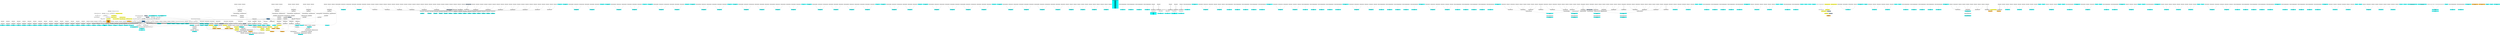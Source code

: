 digraph G {
node0 [shape="box" color="cyan" style="filled" label="VFXExpressionCombine Float2
Count_a"]
node1 [shape="box" color="lightgray" style="filled" label="VFXExpressionMax Float"]
node2 [shape="box" color="lightgray" style="filled" label="VFXValue`1 Float (1)"]
node3 [shape="box" color="steelblue" style="filled" label="VFXValue`1 Float (0)
radius_a
radius_b
radius_a"]
node4 [shape="box" color="cyan" style="filled" label="VFXExpressionCombine Float2
Delay_a"]
node5 [shape="box" color="lightgray" style="filled" label="VFXExpressionMax Float"]
node6 [shape="box" color="lightgray" style="filled" label="VFXValue`1 Float (0,1)"]
node7 [shape="box" color="cyan" style="filled" label="VFXExpressionCombine Float2
Count_a"]
node8 [shape="box" color="lightgray" style="filled" label="VFXExpressionMax Float"]
node9 [shape="box" color="lightgray" style="filled" label="VFXValue`1 Float (1)"]
node10 [shape="box" color="cyan" style="filled" label="VFXExpressionCombine Float2
Delay_a"]
node11 [shape="box" color="lightgray" style="filled" label="VFXExpressionMax Float"]
node12 [shape="box" color="lightgray" style="filled" label="VFXValue`1 Float (0,2)"]
node13 [shape="box" color="cyan" style="filled" label="VFXExpressionCombine Float2
Count_a"]
node14 [shape="box" color="lightgray" style="filled" label="VFXExpressionMax Float"]
node15 [shape="box" color="lightgray" style="filled" label="VFXValue`1 Float (1)"]
node16 [shape="box" color="cyan" style="filled" label="VFXExpressionCombine Float2
Delay_a"]
node17 [shape="box" color="lightgray" style="filled" label="VFXExpressionMax Float"]
node18 [shape="box" color="lightgray" style="filled" label="VFXValue`1 Float (0,05)"]
node19 [shape="box" color="cyan" style="filled" label="VFXExpressionCombine Float2
Count_a"]
node20 [shape="box" color="lightgray" style="filled" label="VFXExpressionMax Float"]
node21 [shape="box" color="lightgray" style="filled" label="VFXValue`1 Float (1)"]
node22 [shape="box" color="cyan" style="filled" label="VFXExpressionCombine Float2
Delay_a"]
node23 [shape="box" color="lightgray" style="filled" label="VFXExpressionMax Float"]
node24 [shape="box" color="lightgray" style="filled" label="VFXValue`1 Float (0,18)"]
node25 [shape="box" color="cyan" style="filled" label="VFXExpressionCombine Float2
Count_a"]
node26 [shape="box" color="lightgray" style="filled" label="VFXExpressionMax Float"]
node27 [shape="box" color="lightgray" style="filled" label="VFXValue`1 Float (1)"]
node28 [shape="box" color="cyan" style="filled" label="VFXExpressionCombine Float2
Delay_a"]
node29 [shape="box" color="lightgray" style="filled" label="VFXExpressionMax Float"]
node30 [shape="box" color="lightgray" style="filled" label="VFXValue`1 Float (0,21)"]
node31 [shape="box" color="cyan" style="filled" label="VFXExpressionCombine Float2
Count_a"]
node32 [shape="box" color="lightgray" style="filled" label="VFXExpressionMax Float"]
node33 [shape="box" color="lightgray" style="filled" label="VFXValue`1 Float (30)"]
node34 [shape="box" color="cyan" style="filled" label="VFXExpressionCombine Float2
Delay_a"]
node35 [shape="box" color="lightgray" style="filled" label="VFXExpressionMax Float"]
node36 [shape="box" color="lightgray" style="filled" label="VFXValue`1 Float (0)"]
node37 [shape="box" color="cyan" style="filled" label="VFXExpressionCombine Float2
Count_a"]
node38 [shape="box" color="lightgray" style="filled" label="VFXExpressionMax Float"]
node39 [shape="box" color="lightgray" style="filled" label="VFXValue`1 Float (20)"]
node40 [shape="box" color="cyan" style="filled" label="VFXExpressionCombine Float2
Delay_a"]
node41 [shape="box" color="lightgray" style="filled" label="VFXExpressionMax Float"]
node42 [shape="box" color="lightgray" style="filled" label="VFXValue`1 Float (0)"]
node43 [shape="box" color="cyan" style="filled" label="VFXExpressionCombine Float2
Count_a"]
node44 [shape="box" color="lightgray" style="filled" label="VFXExpressionMax Float"]
node45 [shape="box" color="lightgray" style="filled" label="VFXValue`1 Float (25)"]
node46 [shape="box" color="cyan" style="filled" label="VFXExpressionCombine Float2
Delay_a"]
node47 [shape="box" color="lightgray" style="filled" label="VFXExpressionMax Float"]
node48 [shape="box" color="lightgray" style="filled" label="VFXValue`1 Float (0)"]
node49 [shape="box" color="cyan" style="filled" label="VFXExpressionCombine Float2
Count_a"]
node50 [shape="box" color="lightgray" style="filled" label="VFXExpressionMax Float"]
node51 [shape="box" color="lightgray" style="filled" label="VFXValue`1 Float (5)"]
node52 [shape="box" color="cyan" style="filled" label="VFXExpressionCombine Float2
Delay_a"]
node53 [shape="box" color="lightgray" style="filled" label="VFXExpressionMax Float"]
node54 [shape="box" color="lightgray" style="filled" label="VFXValue`1 Float (0)"]
node55 [shape="box" color="cyan" style="filled" label="VFXExpressionCombine Float2
Count_a"]
node56 [shape="box" color="lightgray" style="filled" label="VFXExpressionMax Float"]
node57 [shape="box" color="lightgray" style="filled" label="VFXValue`1 Float (25)"]
node58 [shape="box" color="cyan" style="filled" label="VFXExpressionCombine Float2
Delay_a
Delay_a"]
node59 [shape="box" label="VFXExpressionMax Float"]
node60 [shape="box" label="VFXExpressionAdd Float"]
node61 [shape="box" label="VFXExpressionMul Float"]
node62 [shape="box" label="VFXValue`1 Float (1)"]
node63 [shape="box" color="lightgray" style="filled" label="VFXValue`1 Float (0,6)"]
node64 [shape="box" label="VFXExpressionMul Float"]
node65 [shape="box" label="VFXExpressionFixedRandom Float"]
node66 [shape="box" label="VFXExpressionBitwiseXor Uint32"]
node67 [shape="box" label="VFXReadEventAttributeExpression Uint32"]
node68 [shape="box" label="VFXExpressionBitwiseXor Uint32"]
node69 [shape="box" color="lightgray" style="filled" label="VFXValue`1 Uint32 (0)"]
node70 [shape="box" label="VFXBuiltInExpression Uint32 (SystemSeed)"]
node71 [shape="box" label="VFXExpressionSubtract Float"]
node72 [shape="box" color="cyan" style="filled" label="VFXExpressionCombine Float2
Count_a"]
node73 [shape="box" color="lightgray" style="filled" label="VFXExpressionMax Float"]
node74 [shape="box" color="lightgray" style="filled" label="VFXValue`1 Float (1)"]
node75 [shape="box" color="cyan" style="filled" label="VFXExpressionCombine Float2
Delay_a"]
node76 [shape="box" color="lightgray" style="filled" label="VFXExpressionMax Float"]
node77 [shape="box" color="lightgray" style="filled" label="VFXValue`1 Float (0,1)"]
node78 [shape="box" color="cyan" style="filled" label="VFXExpressionCombine Float2
Count_a"]
node79 [shape="box" color="lightgray" style="filled" label="VFXExpressionMax Float"]
node80 [shape="box" color="lightgray" style="filled" label="VFXValue`1 Float (20)"]
node81 [shape="box" color="cyan" style="filled" label="VFXExpressionCombine Float2
Count_a"]
node82 [shape="box" color="lightgray" style="filled" label="VFXExpressionMax Float"]
node83 [shape="box" color="lightgray" style="filled" label="VFXValue`1 Float (1)"]
node84 [shape="box" color="cyan" style="filled" label="VFXExpressionCombine Float2
Delay_a"]
node85 [shape="box" color="lightgray" style="filled" label="VFXExpressionMax Float"]
node86 [shape="box" color="lightgray" style="filled" label="VFXValue`1 Float (0)"]
node87 [shape="box" color="cyan" style="filled" label="VFXExpressionCombine Float3
bounds_center"]
node88 [shape="box" color="lightgray" style="filled" label="VFXValue`1 Float (-0,008661509)"]
node89 [shape="box" color="lightgray" style="filled" label="VFXValue`1 Float (1,401422)"]
node90 [shape="box" color="lightgray" style="filled" label="VFXValue`1 Float (-0,01848245)"]
node91 [shape="box" color="cyan" style="filled" label="VFXExpressionCombine Float3
bounds_size"]
node92 [shape="box" color="lightgray" style="filled" label="VFXValue`1 Float (3,004998)"]
node93 [shape="box" color="lightgray" style="filled" label="VFXValue`1 Float (3,960069)"]
node94 [shape="box" color="lightgray" style="filled" label="VFXValue`1 Float (3,060745)"]
node95 [shape="box" color="cyan" style="filled" label="VFXExpressionMin Float3
boundsPadding"]
node96 [shape="box" color="lightgray" style="filled" label="VFXExpressionMax Float3"]
node97 [shape="box" color="lightgray" style="filled" label="VFXExpressionCombine Float3"]
node98 [shape="box" color="lightgray" style="filled" label="VFXValue`1 Float (0,5)"]
node99 [shape="box" color="lightgray" style="filled" label="VFXValue`1 Float (0,5)"]
node100 [shape="box" color="lightgray" style="filled" label="VFXValue`1 Float (0,5)"]
node101 [shape="box" color="lightgray" style="filled" label="VFXExpressionCombine Float3"]
node102 [shape="box" color="lightslategray" style="filled" label="VFXValue`1 Float (-1,701412E+38)"]
node103 [shape="box" color="lightgray" style="filled" label="VFXExpressionCombine Float3"]
node104 [shape="box" color="lightslategray" style="filled" label="VFXValue`1 Float (1,701412E+38)"]
node105 [shape="box" color="cyan" style="filled" label="VFXMeshValue Mesh (68832)
mesh"]
node106 [shape="box" color="cyan" style="filled" label="VFXValue`1 Uint32 (4294967295)
subMeshMask"]
node107 [shape="box" color="cyan" style="filled" label="VFXExpressionCombine Float3
bounds_center"]
node108 [shape="box" color="lightgray" style="filled" label="VFXValue`1 Float (-0,008661509)"]
node109 [shape="box" color="lightgray" style="filled" label="VFXValue`1 Float (1,401422)"]
node110 [shape="box" color="lightgray" style="filled" label="VFXValue`1 Float (-0,01848245)"]
node111 [shape="box" color="cyan" style="filled" label="VFXExpressionCombine Float3
bounds_size"]
node112 [shape="box" color="lightgray" style="filled" label="VFXValue`1 Float (3,004998)"]
node113 [shape="box" color="lightgray" style="filled" label="VFXValue`1 Float (3,960069)"]
node114 [shape="box" color="lightgray" style="filled" label="VFXValue`1 Float (3,060745)"]
node115 [shape="box" color="cyan" style="filled" label="VFXExpressionMin Float3
boundsPadding"]
node116 [shape="box" color="lightgray" style="filled" label="VFXExpressionMax Float3"]
node117 [shape="box" color="lightgray" style="filled" label="VFXExpressionCombine Float3"]
node118 [shape="box" color="lightgray" style="filled" label="VFXValue`1 Float (0,5)"]
node119 [shape="box" color="lightgray" style="filled" label="VFXValue`1 Float (0,5)"]
node120 [shape="box" color="lightgray" style="filled" label="VFXValue`1 Float (0,5)"]
node121 [shape="box" color="cyan" style="filled" label="VFXMeshValue Mesh (68832)
mesh"]
node122 [shape="box" color="cyan" style="filled" label="VFXValue`1 Uint32 (4294967295)
subMeshMask"]
node123 [shape="box" color="cyan" style="filled" label="VFXExpressionCombine Float3
bounds_center"]
node124 [shape="box" color="lightgray" style="filled" label="VFXValue`1 Float (-0,008661509)"]
node125 [shape="box" color="lightgray" style="filled" label="VFXValue`1 Float (1,401422)"]
node126 [shape="box" color="lightgray" style="filled" label="VFXValue`1 Float (-0,01848245)"]
node127 [shape="box" color="cyan" style="filled" label="VFXExpressionCombine Float3
bounds_size"]
node128 [shape="box" color="lightgray" style="filled" label="VFXValue`1 Float (3,004998)"]
node129 [shape="box" color="lightgray" style="filled" label="VFXValue`1 Float (3,960069)"]
node130 [shape="box" color="lightgray" style="filled" label="VFXValue`1 Float (3,060745)"]
node131 [shape="box" color="cyan" style="filled" label="VFXExpressionMin Float3
boundsPadding"]
node132 [shape="box" color="lightgray" style="filled" label="VFXExpressionMax Float3"]
node133 [shape="box" color="lightgray" style="filled" label="VFXExpressionCombine Float3"]
node134 [shape="box" color="lightgray" style="filled" label="VFXValue`1 Float (0,5)"]
node135 [shape="box" color="lightgray" style="filled" label="VFXValue`1 Float (0,5)"]
node136 [shape="box" color="lightgray" style="filled" label="VFXValue`1 Float (0,5)"]
node137 [shape="box" color="cyan" style="filled" label="VFXMeshValue Mesh (68832)
mesh"]
node138 [shape="box" color="cyan" style="filled" label="VFXValue`1 Uint32 (4294967295)
subMeshMask"]
node139 [shape="box" color="cyan" style="filled" label="VFXExpressionCombine Float3
bounds_center"]
node140 [shape="box" color="lightgray" style="filled" label="VFXValue`1 Float (-0,008661509)"]
node141 [shape="box" color="lightgray" style="filled" label="VFXValue`1 Float (1,401422)"]
node142 [shape="box" color="lightgray" style="filled" label="VFXValue`1 Float (-0,01848245)"]
node143 [shape="box" color="cyan" style="filled" label="VFXExpressionCombine Float3
bounds_size"]
node144 [shape="box" color="lightgray" style="filled" label="VFXValue`1 Float (3,004998)"]
node145 [shape="box" color="lightgray" style="filled" label="VFXValue`1 Float (3,960069)"]
node146 [shape="box" color="lightgray" style="filled" label="VFXValue`1 Float (3,060745)"]
node147 [shape="box" color="cyan" style="filled" label="VFXExpressionMin Float3
boundsPadding"]
node148 [shape="box" color="lightgray" style="filled" label="VFXExpressionMax Float3"]
node149 [shape="box" color="lightgray" style="filled" label="VFXExpressionCombine Float3"]
node150 [shape="box" color="lightgray" style="filled" label="VFXValue`1 Float (0,5)"]
node151 [shape="box" color="lightgray" style="filled" label="VFXValue`1 Float (0,5)"]
node152 [shape="box" color="lightgray" style="filled" label="VFXValue`1 Float (0,5)"]
node153 [shape="box" color="cyan" style="filled" label="VFXMeshValue Mesh (68832)
mesh"]
node154 [shape="box" color="cyan" style="filled" label="VFXValue`1 Uint32 (4294967295)
subMeshMask"]
node155 [shape="box" color="cyan" style="filled" label="VFXExpressionCombine Float3
bounds_center"]
node156 [shape="box" color="lightgray" style="filled" label="VFXValue`1 Float (-0,008661509)"]
node157 [shape="box" color="lightgray" style="filled" label="VFXValue`1 Float (1,401422)"]
node158 [shape="box" color="lightgray" style="filled" label="VFXValue`1 Float (-0,01848245)"]
node159 [shape="box" color="cyan" style="filled" label="VFXExpressionCombine Float3
bounds_size"]
node160 [shape="box" color="lightgray" style="filled" label="VFXValue`1 Float (3,004998)"]
node161 [shape="box" color="lightgray" style="filled" label="VFXValue`1 Float (3,960069)"]
node162 [shape="box" color="lightgray" style="filled" label="VFXValue`1 Float (3,060745)"]
node163 [shape="box" color="cyan" style="filled" label="VFXExpressionMin Float3
boundsPadding"]
node164 [shape="box" color="lightgray" style="filled" label="VFXExpressionMax Float3"]
node165 [shape="box" color="lightgray" style="filled" label="VFXExpressionCombine Float3"]
node166 [shape="box" color="lightgray" style="filled" label="VFXValue`1 Float (0,5)"]
node167 [shape="box" color="lightgray" style="filled" label="VFXValue`1 Float (0,5)"]
node168 [shape="box" color="lightgray" style="filled" label="VFXValue`1 Float (0,5)"]
node169 [shape="box" color="cyan" style="filled" label="VFXMeshValue Mesh (68832)
mesh"]
node170 [shape="box" color="cyan" style="filled" label="VFXValue`1 Uint32 (4294967295)
subMeshMask"]
node171 [shape="box" color="cyan" style="filled" label="VFXExpressionCombine Float3
bounds_center"]
node172 [shape="box" color="lightgray" style="filled" label="VFXValue`1 Float (-0,008661509)"]
node173 [shape="box" color="lightgray" style="filled" label="VFXValue`1 Float (1,401422)"]
node174 [shape="box" color="lightgray" style="filled" label="VFXValue`1 Float (-0,01848245)"]
node175 [shape="box" color="cyan" style="filled" label="VFXExpressionCombine Float3
bounds_size"]
node176 [shape="box" color="lightgray" style="filled" label="VFXValue`1 Float (3,004998)"]
node177 [shape="box" color="lightgray" style="filled" label="VFXValue`1 Float (3,960069)"]
node178 [shape="box" color="lightgray" style="filled" label="VFXValue`1 Float (3,060745)"]
node179 [shape="box" color="cyan" style="filled" label="VFXExpressionMin Float3
boundsPadding"]
node180 [shape="box" color="lightgray" style="filled" label="VFXExpressionMax Float3"]
node181 [shape="box" color="lightgray" style="filled" label="VFXExpressionCombine Float3"]
node182 [shape="box" color="lightgray" style="filled" label="VFXValue`1 Float (0,5)"]
node183 [shape="box" color="lightgray" style="filled" label="VFXValue`1 Float (0,5)"]
node184 [shape="box" color="lightgray" style="filled" label="VFXValue`1 Float (0,5)"]
node185 [shape="box" color="cyan" style="filled" label="VFXExpressionCombine Float3
bounds_center"]
node186 [shape="box" color="lightgray" style="filled" label="VFXValue`1 Float (-0,008661509)"]
node187 [shape="box" color="lightgray" style="filled" label="VFXValue`1 Float (1,401422)"]
node188 [shape="box" color="lightgray" style="filled" label="VFXValue`1 Float (-0,01848245)"]
node189 [shape="box" color="cyan" style="filled" label="VFXExpressionCombine Float3
bounds_size"]
node190 [shape="box" color="lightgray" style="filled" label="VFXValue`1 Float (3,004998)"]
node191 [shape="box" color="lightgray" style="filled" label="VFXValue`1 Float (3,960069)"]
node192 [shape="box" color="lightgray" style="filled" label="VFXValue`1 Float (3,060745)"]
node193 [shape="box" color="cyan" style="filled" label="VFXExpressionMin Float3
boundsPadding"]
node194 [shape="box" color="lightgray" style="filled" label="VFXExpressionMax Float3"]
node195 [shape="box" color="lightgray" style="filled" label="VFXExpressionCombine Float3"]
node196 [shape="box" color="lightgray" style="filled" label="VFXValue`1 Float (0,5)"]
node197 [shape="box" color="lightgray" style="filled" label="VFXValue`1 Float (0,5)"]
node198 [shape="box" color="lightgray" style="filled" label="VFXValue`1 Float (0,5)"]
node199 [shape="box" color="cyan" style="filled" label="VFXMeshValue Mesh (74130)
mesh"]
node200 [shape="box" color="cyan" style="filled" label="VFXValue`1 Uint32 (4294967295)
subMeshMask"]
node201 [shape="box" color="cyan" style="filled" label="VFXExpressionCombine Float3
bounds_center"]
node202 [shape="box" color="lightgray" style="filled" label="VFXValue`1 Float (-0,008661509)"]
node203 [shape="box" color="lightgray" style="filled" label="VFXValue`1 Float (1,401422)"]
node204 [shape="box" color="lightgray" style="filled" label="VFXValue`1 Float (-0,01848245)"]
node205 [shape="box" color="cyan" style="filled" label="VFXExpressionCombine Float3
bounds_size"]
node206 [shape="box" color="lightgray" style="filled" label="VFXValue`1 Float (3,004998)"]
node207 [shape="box" color="lightgray" style="filled" label="VFXValue`1 Float (3,960069)"]
node208 [shape="box" color="lightgray" style="filled" label="VFXValue`1 Float (3,060745)"]
node209 [shape="box" color="cyan" style="filled" label="VFXExpressionMin Float3
boundsPadding"]
node210 [shape="box" color="lightgray" style="filled" label="VFXExpressionMax Float3"]
node211 [shape="box" color="lightgray" style="filled" label="VFXExpressionCombine Float3"]
node212 [shape="box" color="lightgray" style="filled" label="VFXValue`1 Float (0,5)"]
node213 [shape="box" color="lightgray" style="filled" label="VFXValue`1 Float (0,5)"]
node214 [shape="box" color="lightgray" style="filled" label="VFXValue`1 Float (0,5)"]
node215 [shape="box" color="cyan" style="filled" label="VFXExpressionCombine Float3
bounds_center"]
node216 [shape="box" color="lightgray" style="filled" label="VFXValue`1 Float (-0,008661509)"]
node217 [shape="box" color="lightgray" style="filled" label="VFXValue`1 Float (1,401422)"]
node218 [shape="box" color="lightgray" style="filled" label="VFXValue`1 Float (-0,01848245)"]
node219 [shape="box" color="cyan" style="filled" label="VFXExpressionCombine Float3
bounds_size"]
node220 [shape="box" color="lightgray" style="filled" label="VFXValue`1 Float (3,004998)"]
node221 [shape="box" color="lightgray" style="filled" label="VFXValue`1 Float (3,960069)"]
node222 [shape="box" color="lightgray" style="filled" label="VFXValue`1 Float (3,060745)"]
node223 [shape="box" color="cyan" style="filled" label="VFXExpressionMin Float3
boundsPadding"]
node224 [shape="box" color="lightgray" style="filled" label="VFXExpressionMax Float3"]
node225 [shape="box" color="lightgray" style="filled" label="VFXExpressionCombine Float3"]
node226 [shape="box" color="lightgray" style="filled" label="VFXValue`1 Float (0,5)"]
node227 [shape="box" color="lightgray" style="filled" label="VFXValue`1 Float (0,5)"]
node228 [shape="box" color="lightgray" style="filled" label="VFXValue`1 Float (0,5)"]
node229 [shape="box" color="cyan" style="filled" label="VFXMeshValue Mesh (68814)
mesh"]
node230 [shape="box" color="cyan" style="filled" label="VFXValue`1 Uint32 (4294967295)
subMeshMask"]
node231 [shape="box" color="cyan" style="filled" label="VFXExpressionCombine Float3
bounds_center"]
node232 [shape="box" color="lightgray" style="filled" label="VFXValue`1 Float (-0,008661509)"]
node233 [shape="box" color="lightgray" style="filled" label="VFXValue`1 Float (1,401422)"]
node234 [shape="box" color="lightgray" style="filled" label="VFXValue`1 Float (-0,01848245)"]
node235 [shape="box" color="cyan" style="filled" label="VFXExpressionCombine Float3
bounds_size"]
node236 [shape="box" color="lightgray" style="filled" label="VFXValue`1 Float (3,004998)"]
node237 [shape="box" color="lightgray" style="filled" label="VFXValue`1 Float (3,960069)"]
node238 [shape="box" color="lightgray" style="filled" label="VFXValue`1 Float (3,060745)"]
node239 [shape="box" color="cyan" style="filled" label="VFXExpressionMin Float3
boundsPadding"]
node240 [shape="box" color="lightgray" style="filled" label="VFXExpressionMax Float3"]
node241 [shape="box" color="lightgray" style="filled" label="VFXExpressionCombine Float3"]
node242 [shape="box" color="lightgray" style="filled" label="VFXValue`1 Float (0,5)"]
node243 [shape="box" color="lightgray" style="filled" label="VFXValue`1 Float (0,5)"]
node244 [shape="box" color="lightgray" style="filled" label="VFXValue`1 Float (0,5)"]
node245 [shape="box" color="cyan" style="filled" label="VFXMeshValue Mesh (68814)
mesh"]
node246 [shape="box" color="cyan" style="filled" label="VFXValue`1 Uint32 (4294967295)
subMeshMask"]
node247 [shape="box" color="cyan" style="filled" label="VFXExpressionCombine Float3
bounds_center"]
node248 [shape="box" color="lightgray" style="filled" label="VFXValue`1 Float (-0,008661509)"]
node249 [shape="box" color="lightgray" style="filled" label="VFXValue`1 Float (1,401422)"]
node250 [shape="box" color="lightgray" style="filled" label="VFXValue`1 Float (-0,01848245)"]
node251 [shape="box" color="cyan" style="filled" label="VFXExpressionCombine Float3
bounds_size"]
node252 [shape="box" color="lightgray" style="filled" label="VFXValue`1 Float (3,004998)"]
node253 [shape="box" color="lightgray" style="filled" label="VFXValue`1 Float (3,960069)"]
node254 [shape="box" color="lightgray" style="filled" label="VFXValue`1 Float (3,060745)"]
node255 [shape="box" color="cyan" style="filled" label="VFXExpressionMin Float3
boundsPadding"]
node256 [shape="box" color="lightgray" style="filled" label="VFXExpressionMax Float3"]
node257 [shape="box" color="lightgray" style="filled" label="VFXExpressionCombine Float3"]
node258 [shape="box" color="lightgray" style="filled" label="VFXValue`1 Float (0,5)"]
node259 [shape="box" color="lightgray" style="filled" label="VFXValue`1 Float (0,5)"]
node260 [shape="box" color="lightgray" style="filled" label="VFXValue`1 Float (0,5)"]
node261 [shape="box" color="cyan" style="filled" label="VFXExpressionCombine Float3
bounds_center"]
node262 [shape="box" color="lightgray" style="filled" label="VFXValue`1 Float (-0,008661509)"]
node263 [shape="box" color="lightgray" style="filled" label="VFXValue`1 Float (1,401422)"]
node264 [shape="box" color="lightgray" style="filled" label="VFXValue`1 Float (-0,01848245)"]
node265 [shape="box" color="cyan" style="filled" label="VFXExpressionCombine Float3
bounds_size"]
node266 [shape="box" color="lightgray" style="filled" label="VFXValue`1 Float (3,004998)"]
node267 [shape="box" color="lightgray" style="filled" label="VFXValue`1 Float (3,960069)"]
node268 [shape="box" color="lightgray" style="filled" label="VFXValue`1 Float (3,060745)"]
node269 [shape="box" color="cyan" style="filled" label="VFXExpressionMin Float3
boundsPadding"]
node270 [shape="box" color="lightgray" style="filled" label="VFXExpressionMax Float3"]
node271 [shape="box" color="lightgray" style="filled" label="VFXExpressionCombine Float3"]
node272 [shape="box" color="lightgray" style="filled" label="VFXValue`1 Float (0,5)"]
node273 [shape="box" color="lightgray" style="filled" label="VFXValue`1 Float (0,5)"]
node274 [shape="box" color="lightgray" style="filled" label="VFXValue`1 Float (0,5)"]
node275 [shape="box" color="cyan" style="filled" label="VFXMeshValue Mesh (68832)
mesh"]
node276 [shape="box" color="cyan" style="filled" label="VFXValue`1 Uint32 (4294967295)
subMeshMask"]
node277 [shape="box" color="cyan" style="filled" label="VFXExpressionCombine Float3
bounds_center"]
node278 [shape="box" color="lightgray" style="filled" label="VFXValue`1 Float (-0,008661509)"]
node279 [shape="box" color="lightgray" style="filled" label="VFXValue`1 Float (1,401422)"]
node280 [shape="box" color="lightgray" style="filled" label="VFXValue`1 Float (-0,01848245)"]
node281 [shape="box" color="cyan" style="filled" label="VFXExpressionCombine Float3
bounds_size"]
node282 [shape="box" color="lightgray" style="filled" label="VFXValue`1 Float (3,004998)"]
node283 [shape="box" color="lightgray" style="filled" label="VFXValue`1 Float (3,960069)"]
node284 [shape="box" color="lightgray" style="filled" label="VFXValue`1 Float (3,060745)"]
node285 [shape="box" color="cyan" style="filled" label="VFXExpressionMin Float3
boundsPadding"]
node286 [shape="box" color="lightgray" style="filled" label="VFXExpressionMax Float3"]
node287 [shape="box" color="lightgray" style="filled" label="VFXExpressionCombine Float3"]
node288 [shape="box" color="lightgray" style="filled" label="VFXValue`1 Float (0,5)"]
node289 [shape="box" color="lightgray" style="filled" label="VFXValue`1 Float (0,5)"]
node290 [shape="box" color="lightgray" style="filled" label="VFXValue`1 Float (0,5)"]
node291 [shape="box" color="cyan" style="filled" label="VFXExpressionCombine Float3
bounds_center"]
node292 [shape="box" color="lightgray" style="filled" label="VFXValue`1 Float (-0,008661509)"]
node293 [shape="box" color="lightgray" style="filled" label="VFXValue`1 Float (1,401422)"]
node294 [shape="box" color="lightgray" style="filled" label="VFXValue`1 Float (-0,01848245)"]
node295 [shape="box" color="cyan" style="filled" label="VFXExpressionCombine Float3
bounds_size"]
node296 [shape="box" color="lightgray" style="filled" label="VFXValue`1 Float (3,004998)"]
node297 [shape="box" color="lightgray" style="filled" label="VFXValue`1 Float (3,960069)"]
node298 [shape="box" color="lightgray" style="filled" label="VFXValue`1 Float (3,060745)"]
node299 [shape="box" color="cyan" style="filled" label="VFXExpressionMin Float3
boundsPadding"]
node300 [shape="box" color="lightgray" style="filled" label="VFXExpressionMax Float3"]
node301 [shape="box" color="lightgray" style="filled" label="VFXExpressionCombine Float3"]
node302 [shape="box" color="lightgray" style="filled" label="VFXValue`1 Float (0,5)"]
node303 [shape="box" color="lightgray" style="filled" label="VFXValue`1 Float (0,5)"]
node304 [shape="box" color="lightgray" style="filled" label="VFXValue`1 Float (0,5)"]
node305 [shape="box" color="cyan" style="filled" label="VFXExpressionCombine Float3
bounds_center"]
node306 [shape="box" color="lightgray" style="filled" label="VFXValue`1 Float (0)"]
node307 [shape="box" color="lightgray" style="filled" label="VFXValue`1 Float (0)"]
node308 [shape="box" color="lightgray" style="filled" label="VFXValue`1 Float (0)"]
node309 [shape="box" color="cyan" style="filled" label="VFXExpressionCombine Float3
bounds_size"]
node310 [shape="box" color="lightgray" style="filled" label="VFXValue`1 Float (1)"]
node311 [shape="box" color="lightgray" style="filled" label="VFXValue`1 Float (1)"]
node312 [shape="box" color="lightgray" style="filled" label="VFXValue`1 Float (1)"]
node313 [shape="box" color="cyan" style="filled" label="VFXExpressionMin Float3
boundsPadding"]
node314 [shape="box" color="lightgray" style="filled" label="VFXExpressionMax Float3"]
node315 [shape="box" color="lightgray" style="filled" label="VFXExpressionCombine Float3"]
node316 [shape="box" color="lightgray" style="filled" label="VFXValue`1 Float (0)"]
node317 [shape="box" color="lightgray" style="filled" label="VFXValue`1 Float (0)"]
node318 [shape="box" color="lightgray" style="filled" label="VFXValue`1 Float (0)"]
node319 [shape="box" color="cyan" style="filled" label="VFXExpressionCombine Float3
Position_a"]
node320 [shape="box" color="lightgray" style="filled" label="VFXValue`1 Float (0)"]
node321 [shape="box" color="lightgray" style="filled" label="VFXValue`1 Float (0)"]
node322 [shape="box" color="lightgray" style="filled" label="VFXValue`1 Float (0)"]
node323 [shape="box" color="cyan" style="filled" label="VFXExpressionCombine Float3
Angle_b"]
node324 [shape="box" color="lightgray" style="filled" label="VFXValue`1 Float (-90)"]
node325 [shape="box" color="lightgray" style="filled" label="VFXValue`1 Float (0)"]
node326 [shape="box" color="lightgray" style="filled" label="VFXValue`1 Float (0)"]
node327 [shape="box" color="orange" style="filled" label="VFXExpressionAdd Float
Lifetime_c
Lifetime_c
Lifetime_c
Lifetime_c
Lifetime_c
Lifetime_c"]
node328 [shape="box" color="yellow" style="filled" label="VFXExpressionMul Float"]
node329 [shape="box" color="yellow" style="filled" label="VFXExpressionFixedRandom Float"]
node330 [shape="box" color="yellow" style="filled" label="VFXExpressionBitwiseXor Uint32"]
node331 [shape="box" color="yellow" style="filled" label="VFXAttributeExpression Uint32 (particleId)"]
node332 [shape="box" color="cyan" style="filled" label="VFXBuiltInExpression Float (DeltaTime)
deltaTime_a
deltaTime_a
deltaTime_a
deltaTime_a
deltaTime_a
deltaTime_a
deltaTime_b
deltaTime_b
deltaTime_a
deltaTime_b
deltaTime_a
deltaTime_b
deltaTime_c
deltaTime_d
deltaTime_a
deltaTime_a
deltaTime_b
deltaTime_c
deltaTime_d
deltaTime_a
deltaTime_a
deltaTime_b
deltaTime_a
deltaTime_b
deltaTime_c
deltaTime_d"]
node333 [shape="box" color="cyan" style="filled" label="VFXExpressionBakeCurve Float4
Size_a"]
node334 [shape="box" color="lightgray" style="filled" label="VFXValue`1 Curve (UnityEngine.AnimationCurve)"]
node335 [shape="box" color="cyan" style="filled" label="VFXExpressionBakeCurve Float4
Scale_x_b"]
node336 [shape="box" color="lightgray" style="filled" label="VFXValue`1 Curve (UnityEngine.AnimationCurve)"]
node337 [shape="box" color="cyan" style="filled" label="VFXExpressionBakeCurve Float4
Scale_y_b"]
node338 [shape="box" color="lightgray" style="filled" label="VFXValue`1 Curve (UnityEngine.AnimationCurve)"]
node339 [shape="box" color="cyan" style="filled" label="VFXExpressionBakeCurve Float4
Scale_z_b"]
node340 [shape="box" color="lightgray" style="filled" label="VFXValue`1 Curve (UnityEngine.AnimationCurve)"]
node341 [shape="box" color="cyan" style="filled" label="VFXExpressionExtractComponent Float
Size_c
Size_c
Size_c
Size_c
Size_c
Size_c"]
node342 [shape="box" label="VFXExpressionMul Float3"]
node343 [shape="box" label="VFXValue`1 Float3 ((1.00, 1.00, 1.00))"]
node344 [shape="box" color="lightgray" style="filled" label="VFXExpressionCombine Float3"]
node345 [shape="box" color="lightgray" style="filled" label="VFXValue`1 Float (5)"]
node346 [shape="box" color="cyan" style="filled" label="VFXExpressionBakeGradient Float2
Color_d"]
node347 [shape="box" color="lightgray" style="filled" label="VFXValue`1 ColorGradient (UnityEngine.Gradient)"]
node348 [shape="box" color="cyan" style="filled" label="VFXTexture2DValue Texture2D (77160)
mainTexture"]
node349 [shape="box" color="cyan" style="filled" label="VFXExpressionCombine Float3
Position_a"]
node350 [shape="box" color="lightgray" style="filled" label="VFXValue`1 Float (8,692383)"]
node351 [shape="box" color="lightgray" style="filled" label="VFXValue`1 Float (-7,401031)"]
node352 [shape="box" color="lightgray" style="filled" label="VFXValue`1 Float (3,753052)"]
node353 [shape="box" color="cyan" style="filled" label="VFXExpressionCombine Float3
Angle_b"]
node354 [shape="box" color="lightgray" style="filled" label="VFXValue`1 Float (-80)"]
node355 [shape="box" color="lightgray" style="filled" label="VFXValue`1 Float (0)"]
node356 [shape="box" color="lightgray" style="filled" label="VFXValue`1 Float (0)"]
node357 [shape="box" color="cyan" style="filled" label="VFXExpressionBakeCurve Float4
Size_a"]
node358 [shape="box" color="lightgray" style="filled" label="VFXValue`1 Curve (UnityEngine.AnimationCurve)"]
node359 [shape="box" color="cyan" style="filled" label="VFXExpressionBakeCurve Float4
Scale_x_b"]
node360 [shape="box" color="lightgray" style="filled" label="VFXValue`1 Curve (UnityEngine.AnimationCurve)"]
node361 [shape="box" color="cyan" style="filled" label="VFXExpressionBakeCurve Float4
Scale_y_b"]
node362 [shape="box" color="lightgray" style="filled" label="VFXValue`1 Curve (UnityEngine.AnimationCurve)"]
node363 [shape="box" color="cyan" style="filled" label="VFXExpressionBakeCurve Float4
Scale_z_b"]
node364 [shape="box" color="lightgray" style="filled" label="VFXValue`1 Curve (UnityEngine.AnimationCurve)"]
node365 [shape="box" color="cyan" style="filled" label="VFXExpressionBakeGradient Float2
Color_d"]
node366 [shape="box" color="lightgray" style="filled" label="VFXValue`1 ColorGradient (UnityEngine.Gradient)"]
node367 [shape="box" color="cyan" style="filled" label="VFXTexture2DValue Texture2D (77160)
mainTexture"]
node368 [shape="box" color="cyan" style="filled" label="VFXExpressionCombine Float3
Position_a"]
node369 [shape="box" color="lightgray" style="filled" label="VFXValue`1 Float (5,224609)"]
node370 [shape="box" color="lightgray" style="filled" label="VFXValue`1 Float (-7,401031)"]
node371 [shape="box" color="lightgray" style="filled" label="VFXValue`1 Float (0,8900146)"]
node372 [shape="box" color="cyan" style="filled" label="VFXExpressionCombine Float3
Angle_b"]
node373 [shape="box" color="lightgray" style="filled" label="VFXValue`1 Float (-61,8)"]
node374 [shape="box" color="lightgray" style="filled" label="VFXValue`1 Float (112,6)"]
node375 [shape="box" color="lightgray" style="filled" label="VFXValue`1 Float (85)"]
node376 [shape="box" color="cyan" style="filled" label="VFXExpressionBakeCurve Float4
Size_a"]
node377 [shape="box" color="lightgray" style="filled" label="VFXValue`1 Curve (UnityEngine.AnimationCurve)"]
node378 [shape="box" color="cyan" style="filled" label="VFXExpressionBakeCurve Float4
Scale_x_b"]
node379 [shape="box" color="lightgray" style="filled" label="VFXValue`1 Curve (UnityEngine.AnimationCurve)"]
node380 [shape="box" color="cyan" style="filled" label="VFXExpressionBakeCurve Float4
Scale_y_b"]
node381 [shape="box" color="lightgray" style="filled" label="VFXValue`1 Curve (UnityEngine.AnimationCurve)"]
node382 [shape="box" color="cyan" style="filled" label="VFXExpressionBakeCurve Float4
Scale_z_b"]
node383 [shape="box" color="lightgray" style="filled" label="VFXValue`1 Curve (UnityEngine.AnimationCurve)"]
node384 [shape="box" color="cyan" style="filled" label="VFXExpressionBakeGradient Float2
Color_d"]
node385 [shape="box" color="lightgray" style="filled" label="VFXValue`1 ColorGradient (UnityEngine.Gradient)"]
node386 [shape="box" color="cyan" style="filled" label="VFXTexture2DValue Texture2D (77160)
mainTexture"]
node387 [shape="box" color="cyan" style="filled" label="VFXExpressionCombine Float3
Position_a"]
node388 [shape="box" color="lightgray" style="filled" label="VFXValue`1 Float (-1,881958)"]
node389 [shape="box" color="lightgray" style="filled" label="VFXValue`1 Float (-15,60522)"]
node390 [shape="box" color="lightgray" style="filled" label="VFXValue`1 Float (12,25061)"]
node391 [shape="box" color="cyan" style="filled" label="VFXExpressionCombine Float3
Angle_b"]
node392 [shape="box" color="lightgray" style="filled" label="VFXValue`1 Float (-112,5)"]
node393 [shape="box" color="lightgray" style="filled" label="VFXValue`1 Float (167,5)"]
node394 [shape="box" color="lightgray" style="filled" label="VFXValue`1 Float (85)"]
node395 [shape="box" color="cyan" style="filled" label="VFXExpressionBakeCurve Float4
Size_a"]
node396 [shape="box" color="lightgray" style="filled" label="VFXValue`1 Curve (UnityEngine.AnimationCurve)"]
node397 [shape="box" color="cyan" style="filled" label="VFXExpressionBakeCurve Float4
Scale_x_b"]
node398 [shape="box" color="lightgray" style="filled" label="VFXValue`1 Curve (UnityEngine.AnimationCurve)"]
node399 [shape="box" color="cyan" style="filled" label="VFXExpressionBakeCurve Float4
Scale_y_b"]
node400 [shape="box" color="lightgray" style="filled" label="VFXValue`1 Curve (UnityEngine.AnimationCurve)"]
node401 [shape="box" color="cyan" style="filled" label="VFXExpressionBakeCurve Float4
Scale_z_b"]
node402 [shape="box" color="lightgray" style="filled" label="VFXValue`1 Curve (UnityEngine.AnimationCurve)"]
node403 [shape="box" color="cyan" style="filled" label="VFXExpressionBakeGradient Float2
Color_d"]
node404 [shape="box" color="lightgray" style="filled" label="VFXValue`1 ColorGradient (UnityEngine.Gradient)"]
node405 [shape="box" color="cyan" style="filled" label="VFXTexture2DValue Texture2D (77160)
mainTexture"]
node406 [shape="box" color="cyan" style="filled" label="VFXExpressionCombine Float3
Position_a"]
node407 [shape="box" color="lightgray" style="filled" label="VFXValue`1 Float (-8,455444)"]
node408 [shape="box" color="lightgray" style="filled" label="VFXValue`1 Float (-17,53738)"]
node409 [shape="box" color="lightgray" style="filled" label="VFXValue`1 Float (2,984009)"]
node410 [shape="box" color="cyan" style="filled" label="VFXExpressionCombine Float3
Angle_b"]
node411 [shape="box" color="lightgray" style="filled" label="VFXValue`1 Float (-112,5)"]
node412 [shape="box" color="lightgray" style="filled" label="VFXValue`1 Float (129,3)"]
node413 [shape="box" color="lightgray" style="filled" label="VFXValue`1 Float (85)"]
node414 [shape="box" color="cyan" style="filled" label="VFXExpressionBakeCurve Float4
Size_a"]
node415 [shape="box" color="lightgray" style="filled" label="VFXValue`1 Curve (UnityEngine.AnimationCurve)"]
node416 [shape="box" color="cyan" style="filled" label="VFXExpressionBakeCurve Float4
Scale_x_b"]
node417 [shape="box" color="lightgray" style="filled" label="VFXValue`1 Curve (UnityEngine.AnimationCurve)"]
node418 [shape="box" color="cyan" style="filled" label="VFXExpressionBakeCurve Float4
Scale_y_b"]
node419 [shape="box" color="lightgray" style="filled" label="VFXValue`1 Curve (UnityEngine.AnimationCurve)"]
node420 [shape="box" color="cyan" style="filled" label="VFXExpressionBakeCurve Float4
Scale_z_b"]
node421 [shape="box" color="lightgray" style="filled" label="VFXValue`1 Curve (UnityEngine.AnimationCurve)"]
node422 [shape="box" color="cyan" style="filled" label="VFXExpressionBakeGradient Float2
Color_d"]
node423 [shape="box" color="lightgray" style="filled" label="VFXValue`1 ColorGradient (UnityEngine.Gradient)"]
node424 [shape="box" color="cyan" style="filled" label="VFXTexture2DValue Texture2D (77160)
mainTexture"]
node425 [shape="box" color="orange" style="filled" label="VFXExpressionPow Float
rNorm_a"]
node426 [shape="box" color="yellow" style="filled" label="VFXExpressionAdd Float"]
node427 [shape="box" color="cyan" style="filled" label="VFXExpressionPow Float
volumeFactor_a"]
node428 [shape="box" color="lightgray" style="filled" label="VFXExpressionSubtract Float"]
node429 [shape="box" color="steelblue" style="filled" label="VFXValue`1 Float (1)
colliderSign_a
colliderSign_b"]
node430 [shape="box" color="lightslategray" style="filled" label="VFXValue`1 Float (2)"]
node431 [shape="box" color="yellow" style="filled" label="VFXExpressionMul Float"]
node432 [shape="box" color="lightgray" style="filled" label="VFXExpressionSubtract Float"]
node433 [shape="box" color="yellow" style="filled" label="VFXExpressionRandom Float"]
node434 [shape="box" color="lightslategray" style="filled" label="VFXValue`1 Float (0,5)"]
node435 [shape="box" color="orange" style="filled" label="VFXExpressionSin Float
sinTheta_a"]
node436 [shape="box" color="yellow" style="filled" label="VFXExpressionMul Float"]
node437 [shape="box" color="lightgray" style="filled" label="VFXExpressionMin Float"]
node438 [shape="box" color="lightgray" style="filled" label="VFXExpressionMax Float"]
node439 [shape="box" color="lightgray" style="filled" label="VFXValue`1 Float (6,283185)"]
node440 [shape="box" color="lightslategray" style="filled" label="VFXValue`1 Float (6,283185)"]
node441 [shape="box" color="yellow" style="filled" label="VFXExpressionRandom Float"]
node442 [shape="box" color="orange" style="filled" label="VFXExpressionCos Float
cosTheta_a"]
node443 [shape="box" color="cyan" style="filled" label="VFXExpressionTransformMatrix Matrix4x4
transform_a"]
node444 [shape="box" color="lightgray" style="filled" label="VFXExpressionTRSToMatrix Matrix4x4"]
node445 [shape="box" color="lightgray" style="filled" label="VFXExpressionCombine Float3"]
node446 [shape="box" color="lightgray" style="filled" label="VFXValue`1 Float (2,783081)"]
node447 [shape="box" color="lightgray" style="filled" label="VFXValue`1 Float (0)"]
node448 [shape="box" color="lightgray" style="filled" label="VFXValue`1 Float (5,138672)"]
node449 [shape="box" color="lightgray" style="filled" label="VFXExpressionCombine Float3"]
node450 [shape="box" color="lightgray" style="filled" label="VFXValue`1 Float (90)"]
node451 [shape="box" color="lightgray" style="filled" label="VFXValue`1 Float (0)"]
node452 [shape="box" color="lightgray" style="filled" label="VFXValue`1 Float (0)"]
node453 [shape="box" color="lightgray" style="filled" label="VFXExpressionCombine Float3"]
node454 [shape="box" color="lightgray" style="filled" label="VFXValue`1 Float (1)"]
node455 [shape="box" color="lightgray" style="filled" label="VFXValue`1 Float (1)"]
node456 [shape="box" color="lightgray" style="filled" label="VFXValue`1 Float (1)"]
node457 [shape="box" color="lightgray" style="filled" label="VFXExpressionTRSToMatrix Matrix4x4"]
node458 [shape="box" color="lightslategray" style="filled" label="VFXValue`1 Float3 ((0.00, 0.00, 0.00))"]
node459 [shape="box" color="lightgray" style="filled" label="VFXExpressionCombine Float3"]
node460 [shape="box" color="lightgray" style="filled" label="VFXValue`1 Float (9,03459)"]
node461 [shape="box" color="cyan" style="filled" label="VFXExpressionTransposeMatrix Matrix4x4
inverseTranspose_a"]
node462 [shape="box" color="lightgray" style="filled" label="VFXExpressionInverseTRSMatrix Matrix4x4"]
node463 [shape="box" color="cyan" style="filled" label="VFXExpressionCombine Float3
A_b"]
node464 [shape="box" color="lightgray" style="filled" label="VFXValue`1 Float (-0,333)"]
node465 [shape="box" color="lightgray" style="filled" label="VFXValue`1 Float (0,2)"]
node466 [shape="box" color="lightgray" style="filled" label="VFXValue`1 Float (-0,333)"]
node467 [shape="box" color="cyan" style="filled" label="VFXExpressionCombine Float3
B_b"]
node468 [shape="box" color="lightgray" style="filled" label="VFXValue`1 Float (0,333)"]
node469 [shape="box" color="lightgray" style="filled" label="VFXValue`1 Float (1)"]
node470 [shape="box" color="lightgray" style="filled" label="VFXValue`1 Float (0,333)"]
node471 [shape="box" color="cyan" style="filled" label="VFXValue`1 Float (1)
A_c"]
node472 [shape="box" color="cyan" style="filled" label="VFXValue`1 Float (0,2)
B_c"]
node473 [shape="box" color="cyan" style="filled" label="VFXExpressionMul Float3
Up_a"]
node474 [shape="box" color="lightgray" style="filled" label="VFXExpressionCombine Float3"]
node475 [shape="box" color="lightgray" style="filled" label="VFXValue`1 Float (0)"]
node476 [shape="box" color="lightgray" style="filled" label="VFXValue`1 Float (1)"]
node477 [shape="box" color="lightgray" style="filled" label="VFXValue`1 Float (0)"]
node478 [shape="box" color="lightgray" style="filled" label="VFXExpressionCombine Float3"]
node479 [shape="box" color="lightgray" style="filled" label="VFXExpressionDivide Float"]
node480 [shape="box" color="lightgray" style="filled" label="VFXExpressionPow Float"]
node481 [shape="box" color="lightgray" style="filled" label="VFXExpressionAdd Float"]
node482 [shape="box" color="lightgray" style="filled" label="VFXExpressionAdd Float"]
node483 [shape="box" color="lightgray" style="filled" label="VFXExpressionExtractComponent Float"]
node484 [shape="box" color="lightgray" style="filled" label="VFXExpressionMul Float3"]
node485 [shape="box" color="lightgray" style="filled" label="VFXExpressionExtractComponent Float"]
node486 [shape="box" color="lightgray" style="filled" label="VFXExpressionExtractComponent Float"]
node487 [shape="box" color="cyan" style="filled" label="VFXExpressionBakeCurve Float4
Size_b"]
node488 [shape="box" color="lightgray" style="filled" label="VFXValue`1 Curve (UnityEngine.AnimationCurve)"]
node489 [shape="box" color="cyan" style="filled" label="VFXExpressionExtractComponent Float
Size_c"]
node490 [shape="box" label="VFXExpressionMul Float3"]
node491 [shape="box" color="lightgray" style="filled" label="VFXExpressionCombine Float3"]
node492 [shape="box" color="lightgray" style="filled" label="VFXValue`1 Float (20)"]
node493 [shape="box" color="cyan" style="filled" label="VFXExpressionBakeCurve Float4
Scale_x_d"]
node494 [shape="box" color="lightgray" style="filled" label="VFXValue`1 Curve (UnityEngine.AnimationCurve)"]
node495 [shape="box" color="cyan" style="filled" label="VFXExpressionBakeCurve Float4
Scale_y_d"]
node496 [shape="box" color="lightgray" style="filled" label="VFXValue`1 Curve (UnityEngine.AnimationCurve)"]
node497 [shape="box" color="cyan" style="filled" label="VFXExpressionBakeCurve Float4
Scale_z_d"]
node498 [shape="box" color="lightgray" style="filled" label="VFXValue`1 Curve (UnityEngine.AnimationCurve)"]
node499 [shape="box" color="cyan" style="filled" label="VFXExpressionBakeGradient Float2
Color_e"]
node500 [shape="box" color="lightgray" style="filled" label="VFXValue`1 ColorGradient (UnityEngine.Gradient)"]
node501 [shape="box" color="cyan" style="filled" label="VFXTexture2DValue Texture2D (77058)
mainTexture"]
node502 [shape="box" color="cyan" style="filled" label="VFXExpressionCombine Float3
A_a"]
node503 [shape="box" color="lightgray" style="filled" label="VFXValue`1 Float (-10)"]
node504 [shape="box" color="lightgray" style="filled" label="VFXValue`1 Float (-26,0957)"]
node505 [shape="box" color="lightgray" style="filled" label="VFXValue`1 Float (-10)"]
node506 [shape="box" color="cyan" style="filled" label="VFXExpressionCombine Float3
B_a"]
node507 [shape="box" color="lightgray" style="filled" label="VFXValue`1 Float (10)"]
node508 [shape="box" color="lightgray" style="filled" label="VFXValue`1 Float (5)"]
node509 [shape="box" color="lightgray" style="filled" label="VFXValue`1 Float (10)"]
node510 [shape="box" color="cyan" style="filled" label="VFXValue`1 Float (1,5)
A_b"]
node511 [shape="box" color="cyan" style="filled" label="VFXValue`1 Float (1)
B_b"]
node512 [shape="box" color="cyan" style="filled" label="VFXExpressionBakeGradient Float2
Color_a"]
node513 [shape="box" color="lightgray" style="filled" label="VFXValue`1 ColorGradient (UnityEngine.Gradient)"]
node514 [shape="box" color="cyan" style="filled" label="VFXExpressionBakeCurve Float4
Size_a"]
node515 [shape="box" color="lightgray" style="filled" label="VFXValue`1 Curve (UnityEngine.AnimationCurve)"]
node516 [shape="box" color="cyan" style="filled" label="VFXExpressionExtractComponent Float
Size_b"]
node517 [shape="box" label="VFXExpressionMul Float3"]
node518 [shape="box" color="lightgray" style="filled" label="VFXExpressionCombine Float3"]
node519 [shape="box" color="lightgray" style="filled" label="VFXValue`1 Float (1)"]
node520 [shape="box" color="cyan" style="filled" label="VFXValue`1 Float (0,5)
A_c"]
node521 [shape="box" color="cyan" style="filled" label="VFXValue`1 Float (1)
B_c"]
node522 [shape="box" color="cyan" style="filled" label="VFXValue`1 Float (0)
_"]
node523 [shape="box" color="orange" style="filled" label="VFXExpressionCombine Float4
_Color"]
node524 [shape="box" color="yellow" style="filled" label="VFXExpressionExtractComponent Float"]
node525 [shape="box" color="yellow" style="filled" label="VFXAttributeExpression Float3 (color)"]
node526 [shape="box" color="yellow" style="filled" label="VFXExpressionExtractComponent Float"]
node527 [shape="box" color="yellow" style="filled" label="VFXExpressionExtractComponent Float"]
node528 [shape="box" color="cyan" style="filled" label="VFXValue`1 Float (110,4)
_Noise_S"]
node529 [shape="box" color="orange" style="filled" label="VFXExpressionMin Float
_Fade_Step"]
node530 [shape="box" color="yellow" style="filled" label="VFXExpressionMax Float"]
node531 [shape="box" color="yellow" style="filled" label="VFXExpressionSampleCurve Float"]
node532 [shape="box" label="VFXExpressionBakeCurve Float4"]
node533 [shape="box" label="VFXValue`1 Curve (UnityEngine.AnimationCurve)"]
node534 [shape="box" color="yellow" style="filled" label="VFXExpressionDivide Float"]
node535 [shape="box" color="yellow" style="filled" label="VFXAttributeExpression Float (age)"]
node536 [shape="box" color="yellow" style="filled" label="VFXAttributeExpression Float (lifetime)"]
node537 [shape="box" color="lightslategray" style="filled" label="VFXValue`1 Float (0,28)"]
node538 [shape="box" color="lightslategray" style="filled" label="VFXValue`1 Float (1,2)"]
node539 [shape="box" color="cyan" style="filled" label="VFXExpressionCombine Float4
_Map"]
node540 [shape="box" color="lightgray" style="filled" label="VFXValue`1 Float (0,09433961)"]
node541 [shape="box" color="lightgray" style="filled" label="VFXValue`1 Float (0,09433961)"]
node542 [shape="box" color="lightgray" style="filled" label="VFXValue`1 Float (0,09433961)"]
node543 [shape="box" color="lightgray" style="filled" label="VFXValue`1 Float (1)"]
node544 [shape="box" color="cyan" style="filled" label="VFXTexture2DValue Texture2D (74202)
_Texture2D"]
node545 [shape="box" color="cyan" style="filled" label="VFXValue`1 Float (0)
_Smooth"]
node546 [shape="box" color="orange" style="filled" label="VFXExpressionPow Float
rNorm_a"]
node547 [shape="box" color="yellow" style="filled" label="VFXExpressionAdd Float"]
node548 [shape="box" color="yellow" style="filled" label="VFXExpressionMul Float"]
node549 [shape="box" color="yellow" style="filled" label="VFXExpressionRandom Float"]
node550 [shape="box" color="orange" style="filled" label="VFXExpressionSin Float
sinTheta_a"]
node551 [shape="box" color="yellow" style="filled" label="VFXExpressionMul Float"]
node552 [shape="box" color="lightgray" style="filled" label="VFXExpressionMin Float"]
node553 [shape="box" color="lightgray" style="filled" label="VFXExpressionMax Float"]
node554 [shape="box" color="lightgray" style="filled" label="VFXValue`1 Float (6,283185)"]
node555 [shape="box" color="yellow" style="filled" label="VFXExpressionRandom Float"]
node556 [shape="box" color="orange" style="filled" label="VFXExpressionCos Float
cosTheta_a"]
node557 [shape="box" color="cyan" style="filled" label="VFXExpressionTransformMatrix Matrix4x4
transform_a"]
node558 [shape="box" color="lightgray" style="filled" label="VFXExpressionTRSToMatrix Matrix4x4"]
node559 [shape="box" color="lightgray" style="filled" label="VFXExpressionCombine Float3"]
node560 [shape="box" color="lightgray" style="filled" label="VFXValue`1 Float (2,783081)"]
node561 [shape="box" color="lightgray" style="filled" label="VFXValue`1 Float (0)"]
node562 [shape="box" color="lightgray" style="filled" label="VFXValue`1 Float (5,138672)"]
node563 [shape="box" color="lightgray" style="filled" label="VFXExpressionCombine Float3"]
node564 [shape="box" color="lightgray" style="filled" label="VFXValue`1 Float (90)"]
node565 [shape="box" color="lightgray" style="filled" label="VFXValue`1 Float (0)"]
node566 [shape="box" color="lightgray" style="filled" label="VFXValue`1 Float (0)"]
node567 [shape="box" color="lightgray" style="filled" label="VFXExpressionCombine Float3"]
node568 [shape="box" color="lightgray" style="filled" label="VFXValue`1 Float (1)"]
node569 [shape="box" color="lightgray" style="filled" label="VFXValue`1 Float (1)"]
node570 [shape="box" color="lightgray" style="filled" label="VFXValue`1 Float (1)"]
node571 [shape="box" color="lightgray" style="filled" label="VFXExpressionTRSToMatrix Matrix4x4"]
node572 [shape="box" color="lightgray" style="filled" label="VFXExpressionCombine Float3"]
node573 [shape="box" color="lightgray" style="filled" label="VFXValue`1 Float (9,03459)"]
node574 [shape="box" color="cyan" style="filled" label="VFXExpressionTransposeMatrix Matrix4x4
inverseTranspose_a"]
node575 [shape="box" color="lightgray" style="filled" label="VFXExpressionInverseTRSMatrix Matrix4x4"]
node576 [shape="box" color="cyan" style="filled" label="VFXExpressionCombine Float3
A_b"]
node577 [shape="box" color="lightgray" style="filled" label="VFXValue`1 Float (-0,333)"]
node578 [shape="box" color="lightgray" style="filled" label="VFXValue`1 Float (0,2)"]
node579 [shape="box" color="lightgray" style="filled" label="VFXValue`1 Float (-0,333)"]
node580 [shape="box" color="cyan" style="filled" label="VFXExpressionCombine Float3
B_b"]
node581 [shape="box" color="lightgray" style="filled" label="VFXValue`1 Float (0,333)"]
node582 [shape="box" color="lightgray" style="filled" label="VFXValue`1 Float (1)"]
node583 [shape="box" color="lightgray" style="filled" label="VFXValue`1 Float (0,333)"]
node584 [shape="box" color="cyan" style="filled" label="VFXValue`1 Float (1)
A_c"]
node585 [shape="box" color="cyan" style="filled" label="VFXValue`1 Float (2)
B_c"]
node586 [shape="box" color="cyan" style="filled" label="VFXExpressionMul Float3
Up_a"]
node587 [shape="box" color="lightgray" style="filled" label="VFXExpressionCombine Float3"]
node588 [shape="box" color="lightgray" style="filled" label="VFXValue`1 Float (0)"]
node589 [shape="box" color="lightgray" style="filled" label="VFXValue`1 Float (1)"]
node590 [shape="box" color="lightgray" style="filled" label="VFXValue`1 Float (0)"]
node591 [shape="box" color="lightgray" style="filled" label="VFXExpressionCombine Float3"]
node592 [shape="box" color="lightgray" style="filled" label="VFXExpressionDivide Float"]
node593 [shape="box" color="lightgray" style="filled" label="VFXExpressionPow Float"]
node594 [shape="box" color="lightgray" style="filled" label="VFXExpressionAdd Float"]
node595 [shape="box" color="lightgray" style="filled" label="VFXExpressionAdd Float"]
node596 [shape="box" color="lightgray" style="filled" label="VFXExpressionExtractComponent Float"]
node597 [shape="box" color="lightgray" style="filled" label="VFXExpressionMul Float3"]
node598 [shape="box" color="lightgray" style="filled" label="VFXExpressionExtractComponent Float"]
node599 [shape="box" color="lightgray" style="filled" label="VFXExpressionExtractComponent Float"]
node600 [shape="box" color="cyan" style="filled" label="VFXExpressionBakeCurve Float4
Size_b"]
node601 [shape="box" color="lightgray" style="filled" label="VFXValue`1 Curve (UnityEngine.AnimationCurve)"]
node602 [shape="box" color="cyan" style="filled" label="VFXExpressionExtractComponent Float
Size_c
Size_c"]
node603 [shape="box" label="VFXExpressionMul Float3"]
node604 [shape="box" color="lightgray" style="filled" label="VFXExpressionCombine Float3"]
node605 [shape="box" color="lightgray" style="filled" label="VFXValue`1 Float (100)"]
node606 [shape="box" color="cyan" style="filled" label="VFXExpressionBakeCurve Float4
Scale_x_d"]
node607 [shape="box" color="lightgray" style="filled" label="VFXValue`1 Curve (UnityEngine.AnimationCurve)"]
node608 [shape="box" color="cyan" style="filled" label="VFXExpressionBakeCurve Float4
Scale_y_d"]
node609 [shape="box" color="lightgray" style="filled" label="VFXValue`1 Curve (UnityEngine.AnimationCurve)"]
node610 [shape="box" color="cyan" style="filled" label="VFXExpressionBakeCurve Float4
Scale_z_d"]
node611 [shape="box" color="lightgray" style="filled" label="VFXValue`1 Curve (UnityEngine.AnimationCurve)"]
node612 [shape="box" color="cyan" style="filled" label="VFXExpressionBakeGradient Float2
Color_e"]
node613 [shape="box" color="lightgray" style="filled" label="VFXValue`1 ColorGradient (UnityEngine.Gradient)"]
node614 [shape="box" color="cyan" style="filled" label="VFXTexture2DValue Texture2D (2840)
mainTexture"]
node615 [shape="box" color="cyan" style="filled" label="VFXExpressionTRSToMatrix Matrix4x4
arcCone_cone_transform_a"]
node616 [shape="box" color="lightgray" style="filled" label="VFXExpressionCombine Float3"]
node617 [shape="box" color="lightgray" style="filled" label="VFXValue`1 Float (0)"]
node618 [shape="box" color="lightgray" style="filled" label="VFXValue`1 Float (-52,43448)"]
node619 [shape="box" color="lightgray" style="filled" label="VFXValue`1 Float (0)"]
node620 [shape="box" color="lightgray" style="filled" label="VFXExpressionCombine Float3"]
node621 [shape="box" color="lightgray" style="filled" label="VFXValue`1 Float (0)"]
node622 [shape="box" color="lightgray" style="filled" label="VFXValue`1 Float (0)"]
node623 [shape="box" color="lightgray" style="filled" label="VFXValue`1 Float (0)"]
node624 [shape="box" color="lightgray" style="filled" label="VFXExpressionCombine Float3"]
node625 [shape="box" color="lightgray" style="filled" label="VFXValue`1 Float (1)"]
node626 [shape="box" color="lightgray" style="filled" label="VFXValue`1 Float (1)"]
node627 [shape="box" color="lightgray" style="filled" label="VFXValue`1 Float (1)"]
node628 [shape="box" color="cyan" style="filled" label="VFXExpressionMax Float
arcCone_cone_baseRadius_a"]
node629 [shape="box" color="lightgray" style="filled" label="VFXValue`1 Float (8,297363)"]
node630 [shape="box" color="cyan" style="filled" label="VFXExpressionMax Float
arcCone_cone_topRadius_a"]
node631 [shape="box" color="lightgray" style="filled" label="VFXValue`1 Float (12,32874)"]
node632 [shape="box" color="cyan" style="filled" label="VFXValue`1 Float (17,86343)
arcCone_cone_height_a"]
node633 [shape="box" color="cyan" style="filled" label="VFXExpressionMin Float
arcCone_arc_a"]
node634 [shape="box" color="lightgray" style="filled" label="VFXExpressionMax Float"]
node635 [shape="box" color="lightgray" style="filled" label="VFXValue`1 Float (6,283185)"]
node636 [shape="box" color="cyan" style="filled" label="VFXExpressionCombine Float2
sincosSlope_a"]
node637 [shape="box" color="lightgray" style="filled" label="VFXExpressionSin Float"]
node638 [shape="box" color="lightgray" style="filled" label="VFXExpressionATan Float"]
node639 [shape="box" color="lightgray" style="filled" label="VFXExpressionDivide Float"]
node640 [shape="box" color="lightgray" style="filled" label="VFXExpressionSubtract Float"]
node641 [shape="box" color="lightgray" style="filled" label="VFXExpressionCos Float"]
node642 [shape="box" color="cyan" style="filled" label="VFXExpressionTransposeMatrix Matrix4x4
arcCone_cone_inverseTranspose_a"]
node643 [shape="box" color="lightgray" style="filled" label="VFXExpressionInverseTRSMatrix Matrix4x4"]
node644 [shape="box" color="orange" style="filled" label="VFXExpressionMul Float3
A_b"]
node645 [shape="box" color="yellow" style="filled" label="VFXAttributeExpression Float3 (direction)"]
node646 [shape="box" color="lightgray" style="filled" label="VFXExpressionCombine Float3"]
node647 [shape="box" color="lightgray" style="filled" label="VFXValue`1 Float (200)"]
node648 [shape="box" color="cyan" style="filled" label="VFXExpressionCombine Float3
B_b"]
node649 [shape="box" color="lightgray" style="filled" label="VFXValue`1 Float (0)"]
node650 [shape="box" color="lightgray" style="filled" label="VFXValue`1 Float (0)"]
node651 [shape="box" color="lightgray" style="filled" label="VFXValue`1 Float (0)"]
node652 [shape="box" color="cyan" style="filled" label="VFXExpressionCombine Float3
A_c"]
node653 [shape="box" color="lightgray" style="filled" label="VFXValue`1 Float (-90)"]
node654 [shape="box" color="lightgray" style="filled" label="VFXValue`1 Float (-90)"]
node655 [shape="box" color="lightgray" style="filled" label="VFXValue`1 Float (-90)"]
node656 [shape="box" color="cyan" style="filled" label="VFXExpressionCombine Float3
B_c"]
node657 [shape="box" color="lightgray" style="filled" label="VFXValue`1 Float (90)"]
node658 [shape="box" color="lightgray" style="filled" label="VFXValue`1 Float (90)"]
node659 [shape="box" color="lightgray" style="filled" label="VFXValue`1 Float (90)"]
node660 [shape="box" color="cyan" style="filled" label="VFXValue`1 Float (1)
A_d"]
node661 [shape="box" color="cyan" style="filled" label="VFXValue`1 Float (3)
B_d"]
node662 [shape="box" color="cyan" style="filled" label="VFXExpressionCombine Float3
Plane_position_a"]
node663 [shape="box" color="lightgray" style="filled" label="VFXValue`1 Float (0)"]
node664 [shape="box" color="lightgray" style="filled" label="VFXValue`1 Float (0)"]
node665 [shape="box" color="lightgray" style="filled" label="VFXValue`1 Float (0)"]
node666 [shape="box" color="cyan" style="filled" label="VFXExpressionMul Float3
Plane_normal_a"]
node667 [shape="box" color="lightgray" style="filled" label="VFXExpressionCombine Float3"]
node668 [shape="box" color="lightgray" style="filled" label="VFXValue`1 Float (0)"]
node669 [shape="box" color="lightgray" style="filled" label="VFXValue`1 Float (1)"]
node670 [shape="box" color="lightgray" style="filled" label="VFXValue`1 Float (0)"]
node671 [shape="box" color="lightgray" style="filled" label="VFXExpressionCombine Float3"]
node672 [shape="box" color="lightgray" style="filled" label="VFXExpressionDivide Float"]
node673 [shape="box" color="lightgray" style="filled" label="VFXExpressionPow Float"]
node674 [shape="box" color="lightgray" style="filled" label="VFXExpressionAdd Float"]
node675 [shape="box" color="lightgray" style="filled" label="VFXExpressionAdd Float"]
node676 [shape="box" color="lightgray" style="filled" label="VFXExpressionExtractComponent Float"]
node677 [shape="box" color="lightgray" style="filled" label="VFXExpressionMul Float3"]
node678 [shape="box" color="lightgray" style="filled" label="VFXExpressionExtractComponent Float"]
node679 [shape="box" color="lightgray" style="filled" label="VFXExpressionExtractComponent Float"]
node680 [shape="box" color="cyan" style="filled" label="VFXExpressionMax Float
Bounce_a"]
node681 [shape="box" color="lightgray" style="filled" label="VFXValue`1 Float (0,1)"]
node682 [shape="box" color="cyan" style="filled" label="VFXExpressionMax Float
Friction_a"]
node683 [shape="box" color="lightgray" style="filled" label="VFXValue`1 Float (0)"]
node684 [shape="box" color="cyan" style="filled" label="VFXExpressionMin Float
LifetimeLoss_a"]
node685 [shape="box" color="lightgray" style="filled" label="VFXExpressionMax Float"]
node686 [shape="box" color="lightgray" style="filled" label="VFXValue`1 Float (0)"]
node687 [shape="box" color="cyan" style="filled" label="VFXExpressionCombine Float4
plane_a"]
node688 [shape="box" color="lightgray" style="filled" label="VFXExpressionExtractComponent Float"]
node689 [shape="box" color="lightgray" style="filled" label="VFXExpressionMul Float3"]
node690 [shape="box" color="lightgray" style="filled" label="VFXExpressionCombine Float3"]
node691 [shape="box" color="lightgray" style="filled" label="VFXExpressionExtractComponent Float"]
node692 [shape="box" color="lightgray" style="filled" label="VFXExpressionExtractComponent Float"]
node693 [shape="box" color="lightgray" style="filled" label="VFXExpressionAdd Float"]
node694 [shape="box" color="lightgray" style="filled" label="VFXExpressionAdd Float"]
node695 [shape="box" color="lightgray" style="filled" label="VFXExpressionExtractComponent Float"]
node696 [shape="box" color="lightgray" style="filled" label="VFXExpressionMul Float3"]
node697 [shape="box" color="lightgray" style="filled" label="VFXExpressionExtractComponent Float"]
node698 [shape="box" color="lightgray" style="filled" label="VFXExpressionExtractComponent Float"]
node699 [shape="box" color="cyan" style="filled" label="VFXExpressionCombine Float3
Force_b"]
node700 [shape="box" color="lightgray" style="filled" label="VFXValue`1 Float (0)"]
node701 [shape="box" color="lightgray" style="filled" label="VFXValue`1 Float (-150)"]
node702 [shape="box" color="lightgray" style="filled" label="VFXValue`1 Float (0)"]
node703 [shape="box" color="cyan" style="filled" label="VFXValue`1 Float (50)
A_a"]
node704 [shape="box" color="cyan" style="filled" label="VFXValue`1 Float (70)
B_a"]
node705 [shape="box" color="cyan" style="filled" label="VFXExpressionBakeGradient Float2
Color_c"]
node706 [shape="box" color="lightgray" style="filled" label="VFXValue`1 ColorGradient (UnityEngine.Gradient)"]
node707 [shape="box" color="cyan" style="filled" label="VFXTexture2DValue Texture2D (77162)
mainTexture"]
node708 [shape="box" color="cyan" style="filled" label="VFXExpressionCombine Float3
Position_a"]
node709 [shape="box" color="lightgray" style="filled" label="VFXValue`1 Float (-0,6437988)"]
node710 [shape="box" color="lightgray" style="filled" label="VFXValue`1 Float (0)"]
node711 [shape="box" color="lightgray" style="filled" label="VFXValue`1 Float (2,767944)"]
node712 [shape="box" color="cyan" style="filled" label="VFXValue`1 Float (1)
A_b"]
node713 [shape="box" color="cyan" style="filled" label="VFXValue`1 Float (3)
B_b"]
node714 [shape="box" color="cyan" style="filled" label="VFXExpressionBakeCurve Float4
Size_b"]
node715 [shape="box" color="lightgray" style="filled" label="VFXValue`1 Curve (UnityEngine.AnimationCurve)"]
node716 [shape="box" color="cyan" style="filled" label="VFXExpressionExtractComponent Float
Size_c"]
node717 [shape="box" label="VFXExpressionMul Float3"]
node718 [shape="box" color="lightgray" style="filled" label="VFXExpressionCombine Float3"]
node719 [shape="box" color="lightgray" style="filled" label="VFXValue`1 Float (1)"]
node720 [shape="box" color="cyan" style="filled" label="VFXExpressionBakeGradient Float2
Color_d"]
node721 [shape="box" color="lightgray" style="filled" label="VFXValue`1 ColorGradient (UnityEngine.Gradient)"]
node722 [shape="box" color="cyan" style="filled" label="VFXTexture2DValue Texture2D (2682)
mainTexture"]
node723 [shape="box" color="cyan" style="filled" label="VFXExpressionCombine Float3
Force_a"]
node724 [shape="box" color="lightgray" style="filled" label="VFXValue`1 Float (0)"]
node725 [shape="box" color="lightgray" style="filled" label="VFXValue`1 Float (-150)"]
node726 [shape="box" color="lightgray" style="filled" label="VFXValue`1 Float (0)"]
node727 [shape="box" color="cyan" style="filled" label="VFXExpressionCombine Float3
Plane_position_b"]
node728 [shape="box" color="lightgray" style="filled" label="VFXValue`1 Float (0)"]
node729 [shape="box" color="lightgray" style="filled" label="VFXValue`1 Float (0)"]
node730 [shape="box" color="lightgray" style="filled" label="VFXValue`1 Float (0)"]
node731 [shape="box" color="cyan" style="filled" label="VFXExpressionMul Float3
Plane_normal_b"]
node732 [shape="box" color="lightgray" style="filled" label="VFXExpressionCombine Float3"]
node733 [shape="box" color="lightgray" style="filled" label="VFXValue`1 Float (0)"]
node734 [shape="box" color="lightgray" style="filled" label="VFXValue`1 Float (1)"]
node735 [shape="box" color="lightgray" style="filled" label="VFXValue`1 Float (0)"]
node736 [shape="box" color="lightgray" style="filled" label="VFXExpressionCombine Float3"]
node737 [shape="box" color="lightgray" style="filled" label="VFXExpressionDivide Float"]
node738 [shape="box" color="lightgray" style="filled" label="VFXExpressionPow Float"]
node739 [shape="box" color="lightgray" style="filled" label="VFXExpressionAdd Float"]
node740 [shape="box" color="lightgray" style="filled" label="VFXExpressionAdd Float"]
node741 [shape="box" color="lightgray" style="filled" label="VFXExpressionExtractComponent Float"]
node742 [shape="box" color="lightgray" style="filled" label="VFXExpressionMul Float3"]
node743 [shape="box" color="lightgray" style="filled" label="VFXExpressionExtractComponent Float"]
node744 [shape="box" color="lightgray" style="filled" label="VFXExpressionExtractComponent Float"]
node745 [shape="box" color="cyan" style="filled" label="VFXExpressionMax Float
Bounce_b"]
node746 [shape="box" color="lightgray" style="filled" label="VFXValue`1 Float (0,1)"]
node747 [shape="box" color="cyan" style="filled" label="VFXExpressionMax Float
Friction_b"]
node748 [shape="box" color="lightgray" style="filled" label="VFXValue`1 Float (0)"]
node749 [shape="box" color="cyan" style="filled" label="VFXExpressionMin Float
LifetimeLoss_b"]
node750 [shape="box" color="lightgray" style="filled" label="VFXExpressionMax Float"]
node751 [shape="box" color="lightgray" style="filled" label="VFXValue`1 Float (0,383)"]
node752 [shape="box" color="cyan" style="filled" label="VFXExpressionCombine Float4
plane_b"]
node753 [shape="box" color="lightgray" style="filled" label="VFXExpressionExtractComponent Float"]
node754 [shape="box" color="lightgray" style="filled" label="VFXExpressionMul Float3"]
node755 [shape="box" color="lightgray" style="filled" label="VFXExpressionExtractComponent Float"]
node756 [shape="box" color="lightgray" style="filled" label="VFXExpressionExtractComponent Float"]
node757 [shape="box" color="lightgray" style="filled" label="VFXExpressionAdd Float"]
node758 [shape="box" color="lightgray" style="filled" label="VFXExpressionAdd Float"]
node759 [shape="box" color="lightgray" style="filled" label="VFXExpressionExtractComponent Float"]
node760 [shape="box" color="lightgray" style="filled" label="VFXExpressionMul Float3"]
node761 [shape="box" color="lightgray" style="filled" label="VFXExpressionExtractComponent Float"]
node762 [shape="box" color="lightgray" style="filled" label="VFXExpressionExtractComponent Float"]
node763 [shape="box" color="cyan" style="filled" label="VFXValue`1 Float (100)
A_a"]
node764 [shape="box" color="cyan" style="filled" label="VFXValue`1 Float (300)
B_a"]
node765 [shape="box" color="cyan" style="filled" label="VFXExpressionBakeGradient Float2
Color_c"]
node766 [shape="box" color="lightgray" style="filled" label="VFXValue`1 ColorGradient (UnityEngine.Gradient)"]
node767 [shape="box" color="cyan" style="filled" label="VFXTexture2DValue Texture2D (77162)
mainTexture"]
node768 [shape="box" color="cyan" style="filled" label="VFXExpressionMin Float
arcSphere_arc_a"]
node769 [shape="box" color="lightgray" style="filled" label="VFXExpressionMax Float"]
node770 [shape="box" color="lightgray" style="filled" label="VFXValue`1 Float (6,283185)"]
node771 [shape="box" color="cyan" style="filled" label="VFXExpressionTransformMatrix Matrix4x4
transform_a"]
node772 [shape="box" color="lightgray" style="filled" label="VFXExpressionTRSToMatrix Matrix4x4"]
node773 [shape="box" color="lightgray" style="filled" label="VFXExpressionCombine Float3"]
node774 [shape="box" color="lightgray" style="filled" label="VFXValue`1 Float (0)"]
node775 [shape="box" color="lightgray" style="filled" label="VFXValue`1 Float (9,959717)"]
node776 [shape="box" color="lightgray" style="filled" label="VFXValue`1 Float (0)"]
node777 [shape="box" color="lightgray" style="filled" label="VFXExpressionCombine Float3"]
node778 [shape="box" color="lightgray" style="filled" label="VFXValue`1 Float (0)"]
node779 [shape="box" color="lightgray" style="filled" label="VFXValue`1 Float (0)"]
node780 [shape="box" color="lightgray" style="filled" label="VFXValue`1 Float (0)"]
node781 [shape="box" color="lightgray" style="filled" label="VFXExpressionCombine Float3"]
node782 [shape="box" color="lightgray" style="filled" label="VFXValue`1 Float (1)"]
node783 [shape="box" color="lightgray" style="filled" label="VFXValue`1 Float (1)"]
node784 [shape="box" color="lightgray" style="filled" label="VFXValue`1 Float (1)"]
node785 [shape="box" color="lightgray" style="filled" label="VFXExpressionTRSToMatrix Matrix4x4"]
node786 [shape="box" color="lightgray" style="filled" label="VFXExpressionCombine Float3"]
node787 [shape="box" color="lightgray" style="filled" label="VFXValue`1 Float (2,665161)"]
node788 [shape="box" color="cyan" style="filled" label="VFXExpressionTransposeMatrix Matrix4x4
inverseTranspose_a"]
node789 [shape="box" color="lightgray" style="filled" label="VFXExpressionInverseTRSMatrix Matrix4x4"]
node790 [shape="box" color="cyan" style="filled" label="VFXExpressionPow Float
volumeFactor_a"]
node791 [shape="box" color="lightslategray" style="filled" label="VFXValue`1 Float (3)"]
node792 [shape="box" color="orange" style="filled" label="VFXExpressionMul Float3
A_b"]
node793 [shape="box" color="lightgray" style="filled" label="VFXExpressionCombine Float3"]
node794 [shape="box" color="lightgray" style="filled" label="VFXValue`1 Float (150)"]
node795 [shape="box" color="cyan" style="filled" label="VFXExpressionCombine Float3
B_b"]
node796 [shape="box" color="lightgray" style="filled" label="VFXValue`1 Float (0)"]
node797 [shape="box" color="lightgray" style="filled" label="VFXValue`1 Float (0)"]
node798 [shape="box" color="lightgray" style="filled" label="VFXValue`1 Float (0)"]
node799 [shape="box" color="cyan" style="filled" label="VFXExpressionCombine Float3
A_c"]
node800 [shape="box" color="lightgray" style="filled" label="VFXValue`1 Float (-90)"]
node801 [shape="box" color="lightgray" style="filled" label="VFXValue`1 Float (-90)"]
node802 [shape="box" color="lightgray" style="filled" label="VFXValue`1 Float (-90)"]
node803 [shape="box" color="cyan" style="filled" label="VFXExpressionCombine Float3
B_c"]
node804 [shape="box" color="lightgray" style="filled" label="VFXValue`1 Float (90)"]
node805 [shape="box" color="lightgray" style="filled" label="VFXValue`1 Float (90)"]
node806 [shape="box" color="lightgray" style="filled" label="VFXValue`1 Float (90)"]
node807 [shape="box" color="cyan" style="filled" label="VFXValue`1 Float (2)
A_d"]
node808 [shape="box" color="cyan" style="filled" label="VFXValue`1 Float (5)
B_d"]
node809 [shape="box" color="cyan" style="filled" label="VFXExpressionCombine Float3
Position_a"]
node810 [shape="box" color="lightgray" style="filled" label="VFXValue`1 Float (3,516235)"]
node811 [shape="box" color="lightgray" style="filled" label="VFXValue`1 Float (-19,73071)"]
node812 [shape="box" color="lightgray" style="filled" label="VFXValue`1 Float (16,81067)"]
node813 [shape="box" color="cyan" style="filled" label="VFXExpressionCombine Float3
Angle_b"]
node814 [shape="box" color="lightgray" style="filled" label="VFXValue`1 Float (-109,2)"]
node815 [shape="box" color="lightgray" style="filled" label="VFXValue`1 Float (-125,9)"]
node816 [shape="box" color="lightgray" style="filled" label="VFXValue`1 Float (-14,1)"]
node817 [shape="box" color="cyan" style="filled" label="VFXExpressionBakeCurve Float4
Size_a"]
node818 [shape="box" color="lightgray" style="filled" label="VFXValue`1 Curve (UnityEngine.AnimationCurve)"]
node819 [shape="box" color="cyan" style="filled" label="VFXExpressionBakeCurve Float4
Scale_x_b"]
node820 [shape="box" color="lightgray" style="filled" label="VFXValue`1 Curve (UnityEngine.AnimationCurve)"]
node821 [shape="box" color="cyan" style="filled" label="VFXExpressionBakeCurve Float4
Scale_y_b"]
node822 [shape="box" color="lightgray" style="filled" label="VFXValue`1 Curve (UnityEngine.AnimationCurve)"]
node823 [shape="box" color="cyan" style="filled" label="VFXExpressionBakeCurve Float4
Scale_z_b"]
node824 [shape="box" color="lightgray" style="filled" label="VFXValue`1 Curve (UnityEngine.AnimationCurve)"]
node825 [shape="box" color="cyan" style="filled" label="VFXExpressionBakeGradient Float2
Color_d"]
node826 [shape="box" color="lightgray" style="filled" label="VFXValue`1 ColorGradient (UnityEngine.Gradient)"]
node827 [shape="box" color="cyan" style="filled" label="VFXTexture2DValue Texture2D (77160)
mainTexture"]
node828 [shape="box" color="cyan" style="filled" label="VFXExpressionMul Float3
Up_a"]
node829 [shape="box" color="lightgray" style="filled" label="VFXExpressionCombine Float3"]
node830 [shape="box" color="lightgray" style="filled" label="VFXValue`1 Float (0)"]
node831 [shape="box" color="lightgray" style="filled" label="VFXValue`1 Float (1)"]
node832 [shape="box" color="lightgray" style="filled" label="VFXValue`1 Float (0)"]
node833 [shape="box" color="lightgray" style="filled" label="VFXExpressionCombine Float3"]
node834 [shape="box" color="lightgray" style="filled" label="VFXExpressionDivide Float"]
node835 [shape="box" color="lightgray" style="filled" label="VFXExpressionPow Float"]
node836 [shape="box" color="lightgray" style="filled" label="VFXExpressionAdd Float"]
node837 [shape="box" color="lightgray" style="filled" label="VFXExpressionAdd Float"]
node838 [shape="box" color="lightgray" style="filled" label="VFXExpressionExtractComponent Float"]
node839 [shape="box" color="lightgray" style="filled" label="VFXExpressionMul Float3"]
node840 [shape="box" color="lightgray" style="filled" label="VFXExpressionExtractComponent Float"]
node841 [shape="box" color="lightgray" style="filled" label="VFXExpressionExtractComponent Float"]
node842 [shape="box" color="cyan" style="filled" label="VFXExpressionBakeCurve Float4
Size_b"]
node843 [shape="box" color="lightgray" style="filled" label="VFXValue`1 Curve (UnityEngine.AnimationCurve)"]
node844 [shape="box" color="cyan" style="filled" label="VFXExpressionBakeCurve Float4
Scale_x_d"]
node845 [shape="box" color="lightgray" style="filled" label="VFXValue`1 Curve (UnityEngine.AnimationCurve)"]
node846 [shape="box" color="cyan" style="filled" label="VFXExpressionBakeCurve Float4
Scale_y_d"]
node847 [shape="box" color="lightgray" style="filled" label="VFXValue`1 Curve (UnityEngine.AnimationCurve)"]
node848 [shape="box" color="cyan" style="filled" label="VFXExpressionBakeCurve Float4
Scale_z_d"]
node849 [shape="box" color="lightgray" style="filled" label="VFXValue`1 Curve (UnityEngine.AnimationCurve)"]
node850 [shape="box" color="cyan" style="filled" label="VFXExpressionBakeGradient Float2
Color_e"]
node851 [shape="box" color="lightgray" style="filled" label="VFXValue`1 ColorGradient (UnityEngine.Gradient)"]
node852 [shape="box" color="cyan" style="filled" label="VFXTexture2DValue Texture2D (2840)
mainTexture"]
node853 [shape="box" color="orange" style="filled" label="VFXExpressionPow Float
rNorm_a"]
node854 [shape="box" color="yellow" style="filled" label="VFXExpressionAdd Float"]
node855 [shape="box" color="yellow" style="filled" label="VFXExpressionMul Float"]
node856 [shape="box" color="yellow" style="filled" label="VFXExpressionRandom Float"]
node857 [shape="box" color="orange" style="filled" label="VFXExpressionSin Float
sinTheta_a"]
node858 [shape="box" color="yellow" style="filled" label="VFXExpressionMul Float"]
node859 [shape="box" color="lightgray" style="filled" label="VFXExpressionMin Float"]
node860 [shape="box" color="lightgray" style="filled" label="VFXExpressionMax Float"]
node861 [shape="box" color="lightgray" style="filled" label="VFXValue`1 Float (6,283185)"]
node862 [shape="box" color="yellow" style="filled" label="VFXExpressionRandom Float"]
node863 [shape="box" color="orange" style="filled" label="VFXExpressionCos Float
cosTheta_a"]
node864 [shape="box" color="cyan" style="filled" label="VFXExpressionTransformMatrix Matrix4x4
transform_a"]
node865 [shape="box" color="lightgray" style="filled" label="VFXExpressionTRSToMatrix Matrix4x4"]
node866 [shape="box" color="lightgray" style="filled" label="VFXExpressionCombine Float3"]
node867 [shape="box" color="lightgray" style="filled" label="VFXValue`1 Float (2,783081)"]
node868 [shape="box" color="lightgray" style="filled" label="VFXValue`1 Float (0)"]
node869 [shape="box" color="lightgray" style="filled" label="VFXValue`1 Float (5,138672)"]
node870 [shape="box" color="lightgray" style="filled" label="VFXExpressionCombine Float3"]
node871 [shape="box" color="lightgray" style="filled" label="VFXValue`1 Float (90)"]
node872 [shape="box" color="lightgray" style="filled" label="VFXValue`1 Float (0)"]
node873 [shape="box" color="lightgray" style="filled" label="VFXValue`1 Float (0)"]
node874 [shape="box" color="lightgray" style="filled" label="VFXExpressionCombine Float3"]
node875 [shape="box" color="lightgray" style="filled" label="VFXValue`1 Float (1)"]
node876 [shape="box" color="lightgray" style="filled" label="VFXValue`1 Float (1)"]
node877 [shape="box" color="lightgray" style="filled" label="VFXValue`1 Float (1)"]
node878 [shape="box" color="lightgray" style="filled" label="VFXExpressionTRSToMatrix Matrix4x4"]
node879 [shape="box" color="lightgray" style="filled" label="VFXExpressionCombine Float3"]
node880 [shape="box" color="lightgray" style="filled" label="VFXValue`1 Float (9,03459)"]
node881 [shape="box" color="cyan" style="filled" label="VFXExpressionTransposeMatrix Matrix4x4
inverseTranspose_a"]
node882 [shape="box" color="lightgray" style="filled" label="VFXExpressionInverseTRSMatrix Matrix4x4"]
node883 [shape="box" color="cyan" style="filled" label="VFXExpressionCombine Float3
A_b"]
node884 [shape="box" color="lightgray" style="filled" label="VFXValue`1 Float (-0,333)"]
node885 [shape="box" color="lightgray" style="filled" label="VFXValue`1 Float (0,2)"]
node886 [shape="box" color="lightgray" style="filled" label="VFXValue`1 Float (-0,333)"]
node887 [shape="box" color="cyan" style="filled" label="VFXExpressionCombine Float3
B_b"]
node888 [shape="box" color="lightgray" style="filled" label="VFXValue`1 Float (0,333)"]
node889 [shape="box" color="lightgray" style="filled" label="VFXValue`1 Float (1)"]
node890 [shape="box" color="lightgray" style="filled" label="VFXValue`1 Float (0,333)"]
node891 [shape="box" color="cyan" style="filled" label="VFXValue`1 Float (1)
A_c"]
node892 [shape="box" color="cyan" style="filled" label="VFXValue`1 Float (2)
B_c"]
node893 [shape="box" color="cyan" style="filled" label="VFXExpressionCombine Float3
Position_a"]
node894 [shape="box" color="lightgray" style="filled" label="VFXValue`1 Float (0)"]
node895 [shape="box" color="lightgray" style="filled" label="VFXValue`1 Float (-5,01729)"]
node896 [shape="box" color="lightgray" style="filled" label="VFXValue`1 Float (0)"]
node897 [shape="box" color="cyan" style="filled" label="VFXExpressionCombine Float3
A_b"]
node898 [shape="box" color="lightgray" style="filled" label="VFXValue`1 Float (0)"]
node899 [shape="box" color="lightgray" style="filled" label="VFXValue`1 Float (-100)"]
node900 [shape="box" color="lightgray" style="filled" label="VFXValue`1 Float (0)"]
node901 [shape="box" color="cyan" style="filled" label="VFXExpressionCombine Float3
B_b"]
node902 [shape="box" color="lightgray" style="filled" label="VFXValue`1 Float (0)"]
node903 [shape="box" color="lightgray" style="filled" label="VFXValue`1 Float (-100)"]
node904 [shape="box" color="lightgray" style="filled" label="VFXValue`1 Float (0)"]
node905 [shape="box" color="cyan" style="filled" label="VFXValue`1 Float (0,3)
A_c"]
node906 [shape="box" color="cyan" style="filled" label="VFXValue`1 Float (0,3)
B_c"]
node907 [shape="box" color="cyan" style="filled" label="VFXExpressionMax Float
Bounce_a"]
node908 [shape="box" color="lightgray" style="filled" label="VFXValue`1 Float (0,1)"]
node909 [shape="box" color="cyan" style="filled" label="VFXExpressionMax Float
Friction_a"]
node910 [shape="box" color="lightgray" style="filled" label="VFXValue`1 Float (0)"]
node911 [shape="box" color="cyan" style="filled" label="VFXExpressionMin Float
LifetimeLoss_a"]
node912 [shape="box" color="lightgray" style="filled" label="VFXExpressionMax Float"]
node913 [shape="box" color="lightgray" style="filled" label="VFXValue`1 Float (0)"]
node914 [shape="box" color="cyan" style="filled" label="VFXExpressionExtractNearPlaneFromMainCamera Float
Camera_nearPlane_a"]
node915 [shape="box" color="cyan" style="filled" label="VFXExpressionExtractFarPlaneFromMainCamera Float
Camera_farPlane_a"]
node916 [shape="box" color="cyan" style="filled" label="VFXExpressionExtractPixelDimensionsFromMainCamera Float2
Camera_pixelDimensions_a"]
node917 [shape="box" color="cyan" style="filled" label="VFXExpressionGetBufferFromMainCamera CameraBuffer
Camera_depthBuffer_a"]
node918 [shape="box" color="cyan" style="filled" label="VFXExpressionIsMainCameraOrthographic Boolean
Camera_orthographic_a"]
node919 [shape="box" color="cyan" style="filled" label="VFXExpressionTransformMatrix Matrix4x4
ViewToVFX_a"]
node920 [shape="box" label="VFXBuiltInExpression Matrix4x4 (WorldToLocal)"]
node921 [shape="box" label="VFXExpressionExtractMatrixFromMainCamera Matrix4x4"]
node922 [shape="box" color="cyan" style="filled" label="VFXExpressionInverseTRSMatrix Matrix4x4
VFXToView_a"]
node923 [shape="box" color="cyan" style="filled" label="VFXExpressionBranch Matrix4x4
ViewToClip_a"]
node924 [shape="box" label="VFXExpressionVector4sToMatrix Matrix4x4"]
node925 [shape="box" label="VFXExpressionCombine Float4"]
node926 [shape="box" label="VFXExpressionDivide Float"]
node927 [shape="box" label="VFXExpressionDivide Float"]
node928 [shape="box" label="VFXExpressionGetOrthographicSizeFromMainCamera Float"]
node929 [shape="box" label="VFXExpressionExtractAspectRatioFromMainCamera Float"]
node930 [shape="box" label="VFXExpressionCombine Float4"]
node931 [shape="box" label="VFXExpressionCombine Float4"]
node932 [shape="box" label="VFXExpressionDivide Float"]
node933 [shape="box" color="lightgray" style="filled" label="VFXExpressionMul Float"]
node934 [shape="box" color="lightslategray" style="filled" label="VFXValue`1 Float (-1)"]
node935 [shape="box" label="VFXExpressionSubtract Float"]
node936 [shape="box" label="VFXExpressionCombine Float4"]
node937 [shape="box" label="VFXExpressionDivide Float"]
node938 [shape="box" label="VFXExpressionAdd Float"]
node939 [shape="box" label="VFXExpressionVector4sToMatrix Matrix4x4"]
node940 [shape="box" label="VFXExpressionCombine Float4"]
node941 [shape="box" label="VFXExpressionDivide Float"]
node942 [shape="box" label="VFXExpressionDivide Float"]
node943 [shape="box" label="VFXExpressionCos Float"]
node944 [shape="box" label="VFXExpressionDivide Float"]
node945 [shape="box" label="VFXExpressionExtractFOVFromMainCamera Float"]
node946 [shape="box" label="VFXExpressionSin Float"]
node947 [shape="box" label="VFXExpressionCombine Float4"]
node948 [shape="box" label="VFXExpressionCombine Float4"]
node949 [shape="box" label="VFXExpressionDivide Float"]
node950 [shape="box" label="VFXExpressionMul Float"]
node951 [shape="box" label="VFXExpressionCombine Float4"]
node952 [shape="box" label="VFXExpressionDivide Float"]
node953 [shape="box" label="VFXExpressionMul Float"]
node954 [shape="box" label="VFXExpressionMul Float"]
node955 [shape="box" color="cyan" style="filled" label="VFXExpressionInverseMatrix Matrix4x4
ClipToView_a"]
node956 [shape="box" color="cyan" style="filled" label="VFXValue`1 Uint32 (1)
count_b"]
node957 [shape="box" color="cyan" style="filled" label="VFXExpressionBakeCurve Float4
Size_b"]
node958 [shape="box" color="lightgray" style="filled" label="VFXValue`1 Curve (UnityEngine.AnimationCurve)"]
node959 [shape="box" color="cyan" style="filled" label="VFXExpressionBakeGradient Float2
Color_c"]
node960 [shape="box" color="lightgray" style="filled" label="VFXValue`1 ColorGradient (UnityEngine.Gradient)"]
node961 [shape="box" color="cyan" style="filled" label="VFXTexture2DValue Texture2D (74202)
mainTexture"]
node962 [shape="box" color="orange" style="filled" label="VFXAttributeExpression Float3 (velocity)
Direction_a"]
node963 [shape="box" color="orange" style="filled" label="VFXAttributeExpression Float3 (position)
Value_b"]
node964 [shape="box" color="cyan" style="filled" label="VFXValue`1 Float (20)
Lifetime_c"]
node965 [shape="box" color="cyan" style="filled" label="VFXValue`1 Float (50)
Size_d"]
node966 [shape="box" color="cyan" style="filled" label="VFXTexture2DValue Texture2D (73948)
mainTexture"]
node1 -> node0 [headlabel="0"]
node1 -> node0 [headlabel="1"]
node2 -> node1 [headlabel="0"]
node3 -> node1 [headlabel="1"]
node5 -> node4 [headlabel="0"]
node5 -> node4 [headlabel="1"]
node6 -> node5 [headlabel="0"]
node3 -> node5 [headlabel="1"]
node8 -> node7 [headlabel="0"]
node8 -> node7 [headlabel="1"]
node9 -> node8 [headlabel="0"]
node3 -> node8 [headlabel="1"]
node11 -> node10 [headlabel="0"]
node11 -> node10 [headlabel="1"]
node12 -> node11 [headlabel="0"]
node3 -> node11 [headlabel="1"]
node14 -> node13 [headlabel="0"]
node14 -> node13 [headlabel="1"]
node15 -> node14 [headlabel="0"]
node3 -> node14 [headlabel="1"]
node17 -> node16 [headlabel="0"]
node17 -> node16 [headlabel="1"]
node18 -> node17 [headlabel="0"]
node3 -> node17 [headlabel="1"]
node20 -> node19 [headlabel="0"]
node20 -> node19 [headlabel="1"]
node21 -> node20 [headlabel="0"]
node3 -> node20 [headlabel="1"]
node23 -> node22 [headlabel="0"]
node23 -> node22 [headlabel="1"]
node24 -> node23 [headlabel="0"]
node3 -> node23 [headlabel="1"]
node26 -> node25 [headlabel="0"]
node26 -> node25 [headlabel="1"]
node27 -> node26 [headlabel="0"]
node3 -> node26 [headlabel="1"]
node29 -> node28 [headlabel="0"]
node29 -> node28 [headlabel="1"]
node30 -> node29 [headlabel="0"]
node3 -> node29 [headlabel="1"]
node32 -> node31 [headlabel="0"]
node32 -> node31 [headlabel="1"]
node33 -> node32 [headlabel="0"]
node3 -> node32 [headlabel="1"]
node35 -> node34 [headlabel="0"]
node35 -> node34 [headlabel="1"]
node36 -> node35 [headlabel="0"]
node3 -> node35 [headlabel="1"]
node38 -> node37 [headlabel="0"]
node38 -> node37 [headlabel="1"]
node39 -> node38 [headlabel="0"]
node3 -> node38 [headlabel="1"]
node41 -> node40 [headlabel="0"]
node41 -> node40 [headlabel="1"]
node42 -> node41 [headlabel="0"]
node3 -> node41 [headlabel="1"]
node44 -> node43 [headlabel="0"]
node44 -> node43 [headlabel="1"]
node45 -> node44 [headlabel="0"]
node3 -> node44 [headlabel="1"]
node47 -> node46 [headlabel="0"]
node47 -> node46 [headlabel="1"]
node48 -> node47 [headlabel="0"]
node3 -> node47 [headlabel="1"]
node50 -> node49 [headlabel="0"]
node50 -> node49 [headlabel="1"]
node51 -> node50 [headlabel="0"]
node3 -> node50 [headlabel="1"]
node53 -> node52 [headlabel="0"]
node53 -> node52 [headlabel="1"]
node54 -> node53 [headlabel="0"]
node3 -> node53 [headlabel="1"]
node56 -> node55 [headlabel="0"]
node56 -> node55 [headlabel="1"]
node57 -> node56 [headlabel="0"]
node3 -> node56 [headlabel="1"]
node59 -> node58 [headlabel="0"]
node59 -> node58 [headlabel="1"]
node60 -> node59 [headlabel="0"]
node3 -> node59 [headlabel="1"]
node61 -> node60 [headlabel="0"]
node64 -> node60 [headlabel="1"]
node62 -> node61 [headlabel="0"]
node63 -> node61 [headlabel="1"]
node65 -> node64 [headlabel="0"]
node71 -> node64 [headlabel="1"]
node66 -> node65 
node67 -> node66 [headlabel="0"]
node68 -> node66 [headlabel="1"]
node69 -> node68 [headlabel="0"]
node70 -> node68 [headlabel="1"]
node62 -> node71 [headlabel="0"]
node61 -> node71 [headlabel="1"]
node73 -> node72 [headlabel="0"]
node73 -> node72 [headlabel="1"]
node74 -> node73 [headlabel="0"]
node3 -> node73 [headlabel="1"]
node76 -> node75 [headlabel="0"]
node76 -> node75 [headlabel="1"]
node77 -> node76 [headlabel="0"]
node3 -> node76 [headlabel="1"]
node79 -> node78 [headlabel="0"]
node79 -> node78 [headlabel="1"]
node80 -> node79 [headlabel="0"]
node3 -> node79 [headlabel="1"]
node82 -> node81 [headlabel="0"]
node82 -> node81 [headlabel="1"]
node83 -> node82 [headlabel="0"]
node3 -> node82 [headlabel="1"]
node85 -> node84 [headlabel="0"]
node85 -> node84 [headlabel="1"]
node86 -> node85 [headlabel="0"]
node3 -> node85 [headlabel="1"]
node88 -> node87 [headlabel="0"]
node89 -> node87 [headlabel="1"]
node90 -> node87 [headlabel="2"]
node92 -> node91 [headlabel="0"]
node93 -> node91 [headlabel="1"]
node94 -> node91 [headlabel="2"]
node96 -> node95 [headlabel="0"]
node103 -> node95 [headlabel="1"]
node97 -> node96 [headlabel="0"]
node101 -> node96 [headlabel="1"]
node98 -> node97 [headlabel="0"]
node99 -> node97 [headlabel="1"]
node100 -> node97 [headlabel="2"]
node102 -> node101 [headlabel="0"]
node102 -> node101 [headlabel="1"]
node102 -> node101 [headlabel="2"]
node104 -> node103 [headlabel="0"]
node104 -> node103 [headlabel="1"]
node104 -> node103 [headlabel="2"]
node108 -> node107 [headlabel="0"]
node109 -> node107 [headlabel="1"]
node110 -> node107 [headlabel="2"]
node112 -> node111 [headlabel="0"]
node113 -> node111 [headlabel="1"]
node114 -> node111 [headlabel="2"]
node116 -> node115 [headlabel="0"]
node103 -> node115 [headlabel="1"]
node117 -> node116 [headlabel="0"]
node101 -> node116 [headlabel="1"]
node118 -> node117 [headlabel="0"]
node119 -> node117 [headlabel="1"]
node120 -> node117 [headlabel="2"]
node124 -> node123 [headlabel="0"]
node125 -> node123 [headlabel="1"]
node126 -> node123 [headlabel="2"]
node128 -> node127 [headlabel="0"]
node129 -> node127 [headlabel="1"]
node130 -> node127 [headlabel="2"]
node132 -> node131 [headlabel="0"]
node103 -> node131 [headlabel="1"]
node133 -> node132 [headlabel="0"]
node101 -> node132 [headlabel="1"]
node134 -> node133 [headlabel="0"]
node135 -> node133 [headlabel="1"]
node136 -> node133 [headlabel="2"]
node140 -> node139 [headlabel="0"]
node141 -> node139 [headlabel="1"]
node142 -> node139 [headlabel="2"]
node144 -> node143 [headlabel="0"]
node145 -> node143 [headlabel="1"]
node146 -> node143 [headlabel="2"]
node148 -> node147 [headlabel="0"]
node103 -> node147 [headlabel="1"]
node149 -> node148 [headlabel="0"]
node101 -> node148 [headlabel="1"]
node150 -> node149 [headlabel="0"]
node151 -> node149 [headlabel="1"]
node152 -> node149 [headlabel="2"]
node156 -> node155 [headlabel="0"]
node157 -> node155 [headlabel="1"]
node158 -> node155 [headlabel="2"]
node160 -> node159 [headlabel="0"]
node161 -> node159 [headlabel="1"]
node162 -> node159 [headlabel="2"]
node164 -> node163 [headlabel="0"]
node103 -> node163 [headlabel="1"]
node165 -> node164 [headlabel="0"]
node101 -> node164 [headlabel="1"]
node166 -> node165 [headlabel="0"]
node167 -> node165 [headlabel="1"]
node168 -> node165 [headlabel="2"]
node172 -> node171 [headlabel="0"]
node173 -> node171 [headlabel="1"]
node174 -> node171 [headlabel="2"]
node176 -> node175 [headlabel="0"]
node177 -> node175 [headlabel="1"]
node178 -> node175 [headlabel="2"]
node180 -> node179 [headlabel="0"]
node103 -> node179 [headlabel="1"]
node181 -> node180 [headlabel="0"]
node101 -> node180 [headlabel="1"]
node182 -> node181 [headlabel="0"]
node183 -> node181 [headlabel="1"]
node184 -> node181 [headlabel="2"]
node186 -> node185 [headlabel="0"]
node187 -> node185 [headlabel="1"]
node188 -> node185 [headlabel="2"]
node190 -> node189 [headlabel="0"]
node191 -> node189 [headlabel="1"]
node192 -> node189 [headlabel="2"]
node194 -> node193 [headlabel="0"]
node103 -> node193 [headlabel="1"]
node195 -> node194 [headlabel="0"]
node101 -> node194 [headlabel="1"]
node196 -> node195 [headlabel="0"]
node197 -> node195 [headlabel="1"]
node198 -> node195 [headlabel="2"]
node202 -> node201 [headlabel="0"]
node203 -> node201 [headlabel="1"]
node204 -> node201 [headlabel="2"]
node206 -> node205 [headlabel="0"]
node207 -> node205 [headlabel="1"]
node208 -> node205 [headlabel="2"]
node210 -> node209 [headlabel="0"]
node103 -> node209 [headlabel="1"]
node211 -> node210 [headlabel="0"]
node101 -> node210 [headlabel="1"]
node212 -> node211 [headlabel="0"]
node213 -> node211 [headlabel="1"]
node214 -> node211 [headlabel="2"]
node216 -> node215 [headlabel="0"]
node217 -> node215 [headlabel="1"]
node218 -> node215 [headlabel="2"]
node220 -> node219 [headlabel="0"]
node221 -> node219 [headlabel="1"]
node222 -> node219 [headlabel="2"]
node224 -> node223 [headlabel="0"]
node103 -> node223 [headlabel="1"]
node225 -> node224 [headlabel="0"]
node101 -> node224 [headlabel="1"]
node226 -> node225 [headlabel="0"]
node227 -> node225 [headlabel="1"]
node228 -> node225 [headlabel="2"]
node232 -> node231 [headlabel="0"]
node233 -> node231 [headlabel="1"]
node234 -> node231 [headlabel="2"]
node236 -> node235 [headlabel="0"]
node237 -> node235 [headlabel="1"]
node238 -> node235 [headlabel="2"]
node240 -> node239 [headlabel="0"]
node103 -> node239 [headlabel="1"]
node241 -> node240 [headlabel="0"]
node101 -> node240 [headlabel="1"]
node242 -> node241 [headlabel="0"]
node243 -> node241 [headlabel="1"]
node244 -> node241 [headlabel="2"]
node248 -> node247 [headlabel="0"]
node249 -> node247 [headlabel="1"]
node250 -> node247 [headlabel="2"]
node252 -> node251 [headlabel="0"]
node253 -> node251 [headlabel="1"]
node254 -> node251 [headlabel="2"]
node256 -> node255 [headlabel="0"]
node103 -> node255 [headlabel="1"]
node257 -> node256 [headlabel="0"]
node101 -> node256 [headlabel="1"]
node258 -> node257 [headlabel="0"]
node259 -> node257 [headlabel="1"]
node260 -> node257 [headlabel="2"]
node262 -> node261 [headlabel="0"]
node263 -> node261 [headlabel="1"]
node264 -> node261 [headlabel="2"]
node266 -> node265 [headlabel="0"]
node267 -> node265 [headlabel="1"]
node268 -> node265 [headlabel="2"]
node270 -> node269 [headlabel="0"]
node103 -> node269 [headlabel="1"]
node271 -> node270 [headlabel="0"]
node101 -> node270 [headlabel="1"]
node272 -> node271 [headlabel="0"]
node273 -> node271 [headlabel="1"]
node274 -> node271 [headlabel="2"]
node278 -> node277 [headlabel="0"]
node279 -> node277 [headlabel="1"]
node280 -> node277 [headlabel="2"]
node282 -> node281 [headlabel="0"]
node283 -> node281 [headlabel="1"]
node284 -> node281 [headlabel="2"]
node286 -> node285 [headlabel="0"]
node103 -> node285 [headlabel="1"]
node287 -> node286 [headlabel="0"]
node101 -> node286 [headlabel="1"]
node288 -> node287 [headlabel="0"]
node289 -> node287 [headlabel="1"]
node290 -> node287 [headlabel="2"]
node292 -> node291 [headlabel="0"]
node293 -> node291 [headlabel="1"]
node294 -> node291 [headlabel="2"]
node296 -> node295 [headlabel="0"]
node297 -> node295 [headlabel="1"]
node298 -> node295 [headlabel="2"]
node300 -> node299 [headlabel="0"]
node103 -> node299 [headlabel="1"]
node301 -> node300 [headlabel="0"]
node101 -> node300 [headlabel="1"]
node302 -> node301 [headlabel="0"]
node303 -> node301 [headlabel="1"]
node304 -> node301 [headlabel="2"]
node306 -> node305 [headlabel="0"]
node307 -> node305 [headlabel="1"]
node308 -> node305 [headlabel="2"]
node310 -> node309 [headlabel="0"]
node311 -> node309 [headlabel="1"]
node312 -> node309 [headlabel="2"]
node314 -> node313 [headlabel="0"]
node103 -> node313 [headlabel="1"]
node315 -> node314 [headlabel="0"]
node101 -> node314 [headlabel="1"]
node316 -> node315 [headlabel="0"]
node317 -> node315 [headlabel="1"]
node318 -> node315 [headlabel="2"]
node320 -> node319 [headlabel="0"]
node321 -> node319 [headlabel="1"]
node322 -> node319 [headlabel="2"]
node324 -> node323 [headlabel="0"]
node325 -> node323 [headlabel="1"]
node326 -> node323 [headlabel="2"]
node61 -> node327 [headlabel="0"]
node328 -> node327 [headlabel="1"]
node329 -> node328 [headlabel="0"]
node71 -> node328 [headlabel="1"]
node330 -> node329 
node331 -> node330 [headlabel="0"]
node68 -> node330 [headlabel="1"]
node334 -> node333 
node336 -> node335 
node338 -> node337 
node340 -> node339 
node342 -> node341 
node343 -> node342 [headlabel="0"]
node344 -> node342 [headlabel="1"]
node345 -> node344 [headlabel="0"]
node345 -> node344 [headlabel="1"]
node345 -> node344 [headlabel="2"]
node347 -> node346 
node350 -> node349 [headlabel="0"]
node351 -> node349 [headlabel="1"]
node352 -> node349 [headlabel="2"]
node354 -> node353 [headlabel="0"]
node355 -> node353 [headlabel="1"]
node356 -> node353 [headlabel="2"]
node358 -> node357 
node360 -> node359 
node362 -> node361 
node364 -> node363 
node366 -> node365 
node369 -> node368 [headlabel="0"]
node370 -> node368 [headlabel="1"]
node371 -> node368 [headlabel="2"]
node373 -> node372 [headlabel="0"]
node374 -> node372 [headlabel="1"]
node375 -> node372 [headlabel="2"]
node377 -> node376 
node379 -> node378 
node381 -> node380 
node383 -> node382 
node385 -> node384 
node388 -> node387 [headlabel="0"]
node389 -> node387 [headlabel="1"]
node390 -> node387 [headlabel="2"]
node392 -> node391 [headlabel="0"]
node393 -> node391 [headlabel="1"]
node394 -> node391 [headlabel="2"]
node396 -> node395 
node398 -> node397 
node400 -> node399 
node402 -> node401 
node404 -> node403 
node407 -> node406 [headlabel="0"]
node408 -> node406 [headlabel="1"]
node409 -> node406 [headlabel="2"]
node411 -> node410 [headlabel="0"]
node412 -> node410 [headlabel="1"]
node413 -> node410 [headlabel="2"]
node415 -> node414 
node417 -> node416 
node419 -> node418 
node421 -> node420 
node423 -> node422 
node426 -> node425 [headlabel="0"]
node434 -> node425 [headlabel="1"]
node427 -> node426 [headlabel="0"]
node431 -> node426 [headlabel="1"]
node428 -> node427 [headlabel="0"]
node430 -> node427 [headlabel="1"]
node429 -> node428 [headlabel="0"]
node3 -> node428 [headlabel="1"]
node432 -> node431 [headlabel="0"]
node433 -> node431 [headlabel="1"]
node429 -> node432 [headlabel="0"]
node427 -> node432 [headlabel="1"]
node436 -> node435 
node437 -> node436 [headlabel="0"]
node441 -> node436 [headlabel="1"]
node438 -> node437 [headlabel="0"]
node440 -> node437 [headlabel="1"]
node439 -> node438 [headlabel="0"]
node3 -> node438 [headlabel="1"]
node436 -> node442 
node444 -> node443 [headlabel="0"]
node457 -> node443 [headlabel="1"]
node445 -> node444 [headlabel="0"]
node449 -> node444 [headlabel="1"]
node453 -> node444 [headlabel="2"]
node446 -> node445 [headlabel="0"]
node447 -> node445 [headlabel="1"]
node448 -> node445 [headlabel="2"]
node450 -> node449 [headlabel="0"]
node451 -> node449 [headlabel="1"]
node452 -> node449 [headlabel="2"]
node454 -> node453 [headlabel="0"]
node455 -> node453 [headlabel="1"]
node456 -> node453 [headlabel="2"]
node458 -> node457 [headlabel="0"]
node458 -> node457 [headlabel="1"]
node459 -> node457 [headlabel="2"]
node460 -> node459 [headlabel="0"]
node460 -> node459 [headlabel="1"]
node460 -> node459 [headlabel="2"]
node462 -> node461 
node443 -> node462 
node464 -> node463 [headlabel="0"]
node465 -> node463 [headlabel="1"]
node466 -> node463 [headlabel="2"]
node468 -> node467 [headlabel="0"]
node469 -> node467 [headlabel="1"]
node470 -> node467 [headlabel="2"]
node474 -> node473 [headlabel="0"]
node478 -> node473 [headlabel="1"]
node475 -> node474 [headlabel="0"]
node476 -> node474 [headlabel="1"]
node477 -> node474 [headlabel="2"]
node479 -> node478 [headlabel="0"]
node479 -> node478 [headlabel="1"]
node479 -> node478 [headlabel="2"]
node429 -> node479 [headlabel="0"]
node480 -> node479 [headlabel="1"]
node481 -> node480 [headlabel="0"]
node434 -> node480 [headlabel="1"]
node482 -> node481 [headlabel="0"]
node486 -> node481 [headlabel="1"]
node483 -> node482 [headlabel="0"]
node485 -> node482 [headlabel="1"]
node484 -> node483 
node474 -> node484 [headlabel="0"]
node474 -> node484 [headlabel="1"]
node484 -> node485 
node484 -> node486 
node488 -> node487 
node490 -> node489 
node343 -> node490 [headlabel="0"]
node491 -> node490 [headlabel="1"]
node492 -> node491 [headlabel="0"]
node492 -> node491 [headlabel="1"]
node492 -> node491 [headlabel="2"]
node494 -> node493 
node496 -> node495 
node498 -> node497 
node500 -> node499 
node503 -> node502 [headlabel="0"]
node504 -> node502 [headlabel="1"]
node505 -> node502 [headlabel="2"]
node507 -> node506 [headlabel="0"]
node508 -> node506 [headlabel="1"]
node509 -> node506 [headlabel="2"]
node513 -> node512 
node515 -> node514 
node517 -> node516 
node343 -> node517 [headlabel="0"]
node518 -> node517 [headlabel="1"]
node519 -> node518 [headlabel="0"]
node519 -> node518 [headlabel="1"]
node519 -> node518 [headlabel="2"]
node524 -> node523 [headlabel="0"]
node526 -> node523 [headlabel="1"]
node527 -> node523 [headlabel="2"]
node429 -> node523 [headlabel="3"]
node525 -> node524 
node525 -> node526 
node525 -> node527 
node530 -> node529 [headlabel="0"]
node538 -> node529 [headlabel="1"]
node531 -> node530 [headlabel="0"]
node537 -> node530 [headlabel="1"]
node532 -> node531 [headlabel="0"]
node534 -> node531 [headlabel="1"]
node533 -> node532 
node535 -> node534 [headlabel="0"]
node536 -> node534 [headlabel="1"]
node540 -> node539 [headlabel="0"]
node541 -> node539 [headlabel="1"]
node542 -> node539 [headlabel="2"]
node543 -> node539 [headlabel="3"]
node547 -> node546 [headlabel="0"]
node434 -> node546 [headlabel="1"]
node427 -> node547 [headlabel="0"]
node548 -> node547 [headlabel="1"]
node432 -> node548 [headlabel="0"]
node549 -> node548 [headlabel="1"]
node551 -> node550 
node552 -> node551 [headlabel="0"]
node555 -> node551 [headlabel="1"]
node553 -> node552 [headlabel="0"]
node440 -> node552 [headlabel="1"]
node554 -> node553 [headlabel="0"]
node3 -> node553 [headlabel="1"]
node551 -> node556 
node558 -> node557 [headlabel="0"]
node571 -> node557 [headlabel="1"]
node559 -> node558 [headlabel="0"]
node563 -> node558 [headlabel="1"]
node567 -> node558 [headlabel="2"]
node560 -> node559 [headlabel="0"]
node561 -> node559 [headlabel="1"]
node562 -> node559 [headlabel="2"]
node564 -> node563 [headlabel="0"]
node565 -> node563 [headlabel="1"]
node566 -> node563 [headlabel="2"]
node568 -> node567 [headlabel="0"]
node569 -> node567 [headlabel="1"]
node570 -> node567 [headlabel="2"]
node458 -> node571 [headlabel="0"]
node458 -> node571 [headlabel="1"]
node572 -> node571 [headlabel="2"]
node573 -> node572 [headlabel="0"]
node573 -> node572 [headlabel="1"]
node573 -> node572 [headlabel="2"]
node575 -> node574 
node557 -> node575 
node577 -> node576 [headlabel="0"]
node578 -> node576 [headlabel="1"]
node579 -> node576 [headlabel="2"]
node581 -> node580 [headlabel="0"]
node582 -> node580 [headlabel="1"]
node583 -> node580 [headlabel="2"]
node587 -> node586 [headlabel="0"]
node591 -> node586 [headlabel="1"]
node588 -> node587 [headlabel="0"]
node589 -> node587 [headlabel="1"]
node590 -> node587 [headlabel="2"]
node592 -> node591 [headlabel="0"]
node592 -> node591 [headlabel="1"]
node592 -> node591 [headlabel="2"]
node429 -> node592 [headlabel="0"]
node593 -> node592 [headlabel="1"]
node594 -> node593 [headlabel="0"]
node434 -> node593 [headlabel="1"]
node595 -> node594 [headlabel="0"]
node599 -> node594 [headlabel="1"]
node596 -> node595 [headlabel="0"]
node598 -> node595 [headlabel="1"]
node597 -> node596 
node587 -> node597 [headlabel="0"]
node587 -> node597 [headlabel="1"]
node597 -> node598 
node597 -> node599 
node601 -> node600 
node603 -> node602 
node343 -> node603 [headlabel="0"]
node604 -> node603 [headlabel="1"]
node605 -> node604 [headlabel="0"]
node605 -> node604 [headlabel="1"]
node605 -> node604 [headlabel="2"]
node607 -> node606 
node609 -> node608 
node611 -> node610 
node613 -> node612 
node616 -> node615 [headlabel="0"]
node620 -> node615 [headlabel="1"]
node624 -> node615 [headlabel="2"]
node617 -> node616 [headlabel="0"]
node618 -> node616 [headlabel="1"]
node619 -> node616 [headlabel="2"]
node621 -> node620 [headlabel="0"]
node622 -> node620 [headlabel="1"]
node623 -> node620 [headlabel="2"]
node625 -> node624 [headlabel="0"]
node626 -> node624 [headlabel="1"]
node627 -> node624 [headlabel="2"]
node629 -> node628 [headlabel="0"]
node3 -> node628 [headlabel="1"]
node631 -> node630 [headlabel="0"]
node3 -> node630 [headlabel="1"]
node634 -> node633 [headlabel="0"]
node440 -> node633 [headlabel="1"]
node635 -> node634 [headlabel="0"]
node3 -> node634 [headlabel="1"]
node637 -> node636 [headlabel="0"]
node641 -> node636 [headlabel="1"]
node638 -> node637 
node639 -> node638 
node640 -> node639 [headlabel="0"]
node632 -> node639 [headlabel="1"]
node630 -> node640 [headlabel="0"]
node628 -> node640 [headlabel="1"]
node638 -> node641 
node643 -> node642 
node615 -> node643 
node645 -> node644 [headlabel="0"]
node646 -> node644 [headlabel="1"]
node647 -> node646 [headlabel="0"]
node647 -> node646 [headlabel="1"]
node647 -> node646 [headlabel="2"]
node649 -> node648 [headlabel="0"]
node650 -> node648 [headlabel="1"]
node651 -> node648 [headlabel="2"]
node653 -> node652 [headlabel="0"]
node654 -> node652 [headlabel="1"]
node655 -> node652 [headlabel="2"]
node657 -> node656 [headlabel="0"]
node658 -> node656 [headlabel="1"]
node659 -> node656 [headlabel="2"]
node663 -> node662 [headlabel="0"]
node664 -> node662 [headlabel="1"]
node665 -> node662 [headlabel="2"]
node667 -> node666 [headlabel="0"]
node671 -> node666 [headlabel="1"]
node668 -> node667 [headlabel="0"]
node669 -> node667 [headlabel="1"]
node670 -> node667 [headlabel="2"]
node672 -> node671 [headlabel="0"]
node672 -> node671 [headlabel="1"]
node672 -> node671 [headlabel="2"]
node429 -> node672 [headlabel="0"]
node673 -> node672 [headlabel="1"]
node674 -> node673 [headlabel="0"]
node434 -> node673 [headlabel="1"]
node675 -> node674 [headlabel="0"]
node679 -> node674 [headlabel="1"]
node676 -> node675 [headlabel="0"]
node678 -> node675 [headlabel="1"]
node677 -> node676 
node667 -> node677 [headlabel="0"]
node667 -> node677 [headlabel="1"]
node677 -> node678 
node677 -> node679 
node681 -> node680 [headlabel="0"]
node3 -> node680 [headlabel="1"]
node683 -> node682 [headlabel="0"]
node3 -> node682 [headlabel="1"]
node685 -> node684 [headlabel="0"]
node429 -> node684 [headlabel="1"]
node686 -> node685 [headlabel="0"]
node3 -> node685 [headlabel="1"]
node688 -> node687 [headlabel="0"]
node691 -> node687 [headlabel="1"]
node692 -> node687 [headlabel="2"]
node693 -> node687 [headlabel="3"]
node689 -> node688 
node666 -> node689 [headlabel="0"]
node690 -> node689 [headlabel="1"]
node429 -> node690 [headlabel="0"]
node429 -> node690 [headlabel="1"]
node429 -> node690 [headlabel="2"]
node689 -> node691 
node689 -> node692 
node694 -> node693 [headlabel="0"]
node698 -> node693 [headlabel="1"]
node695 -> node694 [headlabel="0"]
node697 -> node694 [headlabel="1"]
node696 -> node695 
node662 -> node696 [headlabel="0"]
node689 -> node696 [headlabel="1"]
node696 -> node697 
node696 -> node698 
node700 -> node699 [headlabel="0"]
node701 -> node699 [headlabel="1"]
node702 -> node699 [headlabel="2"]
node706 -> node705 
node709 -> node708 [headlabel="0"]
node710 -> node708 [headlabel="1"]
node711 -> node708 [headlabel="2"]
node715 -> node714 
node717 -> node716 
node343 -> node717 [headlabel="0"]
node718 -> node717 [headlabel="1"]
node719 -> node718 [headlabel="0"]
node719 -> node718 [headlabel="1"]
node719 -> node718 [headlabel="2"]
node721 -> node720 
node724 -> node723 [headlabel="0"]
node725 -> node723 [headlabel="1"]
node726 -> node723 [headlabel="2"]
node728 -> node727 [headlabel="0"]
node729 -> node727 [headlabel="1"]
node730 -> node727 [headlabel="2"]
node732 -> node731 [headlabel="0"]
node736 -> node731 [headlabel="1"]
node733 -> node732 [headlabel="0"]
node734 -> node732 [headlabel="1"]
node735 -> node732 [headlabel="2"]
node737 -> node736 [headlabel="0"]
node737 -> node736 [headlabel="1"]
node737 -> node736 [headlabel="2"]
node429 -> node737 [headlabel="0"]
node738 -> node737 [headlabel="1"]
node739 -> node738 [headlabel="0"]
node434 -> node738 [headlabel="1"]
node740 -> node739 [headlabel="0"]
node744 -> node739 [headlabel="1"]
node741 -> node740 [headlabel="0"]
node743 -> node740 [headlabel="1"]
node742 -> node741 
node732 -> node742 [headlabel="0"]
node732 -> node742 [headlabel="1"]
node742 -> node743 
node742 -> node744 
node746 -> node745 [headlabel="0"]
node3 -> node745 [headlabel="1"]
node748 -> node747 [headlabel="0"]
node3 -> node747 [headlabel="1"]
node750 -> node749 [headlabel="0"]
node429 -> node749 [headlabel="1"]
node751 -> node750 [headlabel="0"]
node3 -> node750 [headlabel="1"]
node753 -> node752 [headlabel="0"]
node755 -> node752 [headlabel="1"]
node756 -> node752 [headlabel="2"]
node757 -> node752 [headlabel="3"]
node754 -> node753 
node731 -> node754 [headlabel="0"]
node690 -> node754 [headlabel="1"]
node754 -> node755 
node754 -> node756 
node758 -> node757 [headlabel="0"]
node762 -> node757 [headlabel="1"]
node759 -> node758 [headlabel="0"]
node761 -> node758 [headlabel="1"]
node760 -> node759 
node727 -> node760 [headlabel="0"]
node754 -> node760 [headlabel="1"]
node760 -> node761 
node760 -> node762 
node766 -> node765 
node769 -> node768 [headlabel="0"]
node440 -> node768 [headlabel="1"]
node770 -> node769 [headlabel="0"]
node3 -> node769 [headlabel="1"]
node772 -> node771 [headlabel="0"]
node785 -> node771 [headlabel="1"]
node773 -> node772 [headlabel="0"]
node777 -> node772 [headlabel="1"]
node781 -> node772 [headlabel="2"]
node774 -> node773 [headlabel="0"]
node775 -> node773 [headlabel="1"]
node776 -> node773 [headlabel="2"]
node778 -> node777 [headlabel="0"]
node779 -> node777 [headlabel="1"]
node780 -> node777 [headlabel="2"]
node782 -> node781 [headlabel="0"]
node783 -> node781 [headlabel="1"]
node784 -> node781 [headlabel="2"]
node458 -> node785 [headlabel="0"]
node458 -> node785 [headlabel="1"]
node786 -> node785 [headlabel="2"]
node787 -> node786 [headlabel="0"]
node787 -> node786 [headlabel="1"]
node787 -> node786 [headlabel="2"]
node789 -> node788 
node771 -> node789 
node428 -> node790 [headlabel="0"]
node791 -> node790 [headlabel="1"]
node645 -> node792 [headlabel="0"]
node793 -> node792 [headlabel="1"]
node794 -> node793 [headlabel="0"]
node794 -> node793 [headlabel="1"]
node794 -> node793 [headlabel="2"]
node796 -> node795 [headlabel="0"]
node797 -> node795 [headlabel="1"]
node798 -> node795 [headlabel="2"]
node800 -> node799 [headlabel="0"]
node801 -> node799 [headlabel="1"]
node802 -> node799 [headlabel="2"]
node804 -> node803 [headlabel="0"]
node805 -> node803 [headlabel="1"]
node806 -> node803 [headlabel="2"]
node810 -> node809 [headlabel="0"]
node811 -> node809 [headlabel="1"]
node812 -> node809 [headlabel="2"]
node814 -> node813 [headlabel="0"]
node815 -> node813 [headlabel="1"]
node816 -> node813 [headlabel="2"]
node818 -> node817 
node820 -> node819 
node822 -> node821 
node824 -> node823 
node826 -> node825 
node829 -> node828 [headlabel="0"]
node833 -> node828 [headlabel="1"]
node830 -> node829 [headlabel="0"]
node831 -> node829 [headlabel="1"]
node832 -> node829 [headlabel="2"]
node834 -> node833 [headlabel="0"]
node834 -> node833 [headlabel="1"]
node834 -> node833 [headlabel="2"]
node429 -> node834 [headlabel="0"]
node835 -> node834 [headlabel="1"]
node836 -> node835 [headlabel="0"]
node434 -> node835 [headlabel="1"]
node837 -> node836 [headlabel="0"]
node841 -> node836 [headlabel="1"]
node838 -> node837 [headlabel="0"]
node840 -> node837 [headlabel="1"]
node839 -> node838 
node829 -> node839 [headlabel="0"]
node829 -> node839 [headlabel="1"]
node839 -> node840 
node839 -> node841 
node843 -> node842 
node845 -> node844 
node847 -> node846 
node849 -> node848 
node851 -> node850 
node854 -> node853 [headlabel="0"]
node434 -> node853 [headlabel="1"]
node427 -> node854 [headlabel="0"]
node855 -> node854 [headlabel="1"]
node432 -> node855 [headlabel="0"]
node856 -> node855 [headlabel="1"]
node858 -> node857 
node859 -> node858 [headlabel="0"]
node862 -> node858 [headlabel="1"]
node860 -> node859 [headlabel="0"]
node440 -> node859 [headlabel="1"]
node861 -> node860 [headlabel="0"]
node3 -> node860 [headlabel="1"]
node858 -> node863 
node865 -> node864 [headlabel="0"]
node878 -> node864 [headlabel="1"]
node866 -> node865 [headlabel="0"]
node870 -> node865 [headlabel="1"]
node874 -> node865 [headlabel="2"]
node867 -> node866 [headlabel="0"]
node868 -> node866 [headlabel="1"]
node869 -> node866 [headlabel="2"]
node871 -> node870 [headlabel="0"]
node872 -> node870 [headlabel="1"]
node873 -> node870 [headlabel="2"]
node875 -> node874 [headlabel="0"]
node876 -> node874 [headlabel="1"]
node877 -> node874 [headlabel="2"]
node458 -> node878 [headlabel="0"]
node458 -> node878 [headlabel="1"]
node879 -> node878 [headlabel="2"]
node880 -> node879 [headlabel="0"]
node880 -> node879 [headlabel="1"]
node880 -> node879 [headlabel="2"]
node882 -> node881 
node864 -> node882 
node884 -> node883 [headlabel="0"]
node885 -> node883 [headlabel="1"]
node886 -> node883 [headlabel="2"]
node888 -> node887 [headlabel="0"]
node889 -> node887 [headlabel="1"]
node890 -> node887 [headlabel="2"]
node894 -> node893 [headlabel="0"]
node895 -> node893 [headlabel="1"]
node896 -> node893 [headlabel="2"]
node898 -> node897 [headlabel="0"]
node899 -> node897 [headlabel="1"]
node900 -> node897 [headlabel="2"]
node902 -> node901 [headlabel="0"]
node903 -> node901 [headlabel="1"]
node904 -> node901 [headlabel="2"]
node908 -> node907 [headlabel="0"]
node3 -> node907 [headlabel="1"]
node910 -> node909 [headlabel="0"]
node3 -> node909 [headlabel="1"]
node912 -> node911 [headlabel="0"]
node429 -> node911 [headlabel="1"]
node913 -> node912 [headlabel="0"]
node3 -> node912 [headlabel="1"]
node920 -> node919 [headlabel="0"]
node921 -> node919 [headlabel="1"]
node919 -> node922 
node918 -> node923 [headlabel="0"]
node924 -> node923 [headlabel="1"]
node939 -> node923 [headlabel="2"]
node925 -> node924 [headlabel="0"]
node930 -> node924 [headlabel="1"]
node931 -> node924 [headlabel="2"]
node936 -> node924 [headlabel="3"]
node926 -> node925 [headlabel="0"]
node3 -> node925 [headlabel="1"]
node3 -> node925 [headlabel="2"]
node3 -> node925 [headlabel="3"]
node927 -> node926 [headlabel="0"]
node929 -> node926 [headlabel="1"]
node429 -> node927 [headlabel="0"]
node928 -> node927 [headlabel="1"]
node3 -> node930 [headlabel="0"]
node927 -> node930 [headlabel="1"]
node3 -> node930 [headlabel="2"]
node3 -> node930 [headlabel="3"]
node3 -> node931 [headlabel="0"]
node3 -> node931 [headlabel="1"]
node932 -> node931 [headlabel="2"]
node3 -> node931 [headlabel="3"]
node933 -> node932 [headlabel="0"]
node935 -> node932 [headlabel="1"]
node934 -> node933 [headlabel="0"]
node430 -> node933 [headlabel="1"]
node914 -> node935 [headlabel="0"]
node915 -> node935 [headlabel="1"]
node3 -> node936 [headlabel="0"]
node3 -> node936 [headlabel="1"]
node937 -> node936 [headlabel="2"]
node429 -> node936 [headlabel="3"]
node938 -> node937 [headlabel="0"]
node935 -> node937 [headlabel="1"]
node915 -> node938 [headlabel="0"]
node914 -> node938 [headlabel="1"]
node940 -> node939 [headlabel="0"]
node947 -> node939 [headlabel="1"]
node948 -> node939 [headlabel="2"]
node951 -> node939 [headlabel="3"]
node941 -> node940 [headlabel="0"]
node3 -> node940 [headlabel="1"]
node3 -> node940 [headlabel="2"]
node3 -> node940 [headlabel="3"]
node942 -> node941 [headlabel="0"]
node929 -> node941 [headlabel="1"]
node943 -> node942 [headlabel="0"]
node946 -> node942 [headlabel="1"]
node944 -> node943 
node945 -> node944 [headlabel="0"]
node430 -> node944 [headlabel="1"]
node944 -> node946 
node3 -> node947 [headlabel="0"]
node942 -> node947 [headlabel="1"]
node3 -> node947 [headlabel="2"]
node3 -> node947 [headlabel="3"]
node3 -> node948 [headlabel="0"]
node3 -> node948 [headlabel="1"]
node949 -> node948 [headlabel="2"]
node429 -> node948 [headlabel="3"]
node950 -> node949 [headlabel="0"]
node935 -> node949 [headlabel="1"]
node934 -> node950 [headlabel="0"]
node938 -> node950 [headlabel="1"]
node3 -> node951 [headlabel="0"]
node3 -> node951 [headlabel="1"]
node952 -> node951 [headlabel="2"]
node3 -> node951 [headlabel="3"]
node953 -> node952 [headlabel="0"]
node935 -> node952 [headlabel="1"]
node954 -> node953 [headlabel="0"]
node915 -> node953 [headlabel="1"]
node430 -> node954 [headlabel="0"]
node914 -> node954 [headlabel="1"]
node923 -> node955 
node958 -> node957 
node960 -> node959 
}
